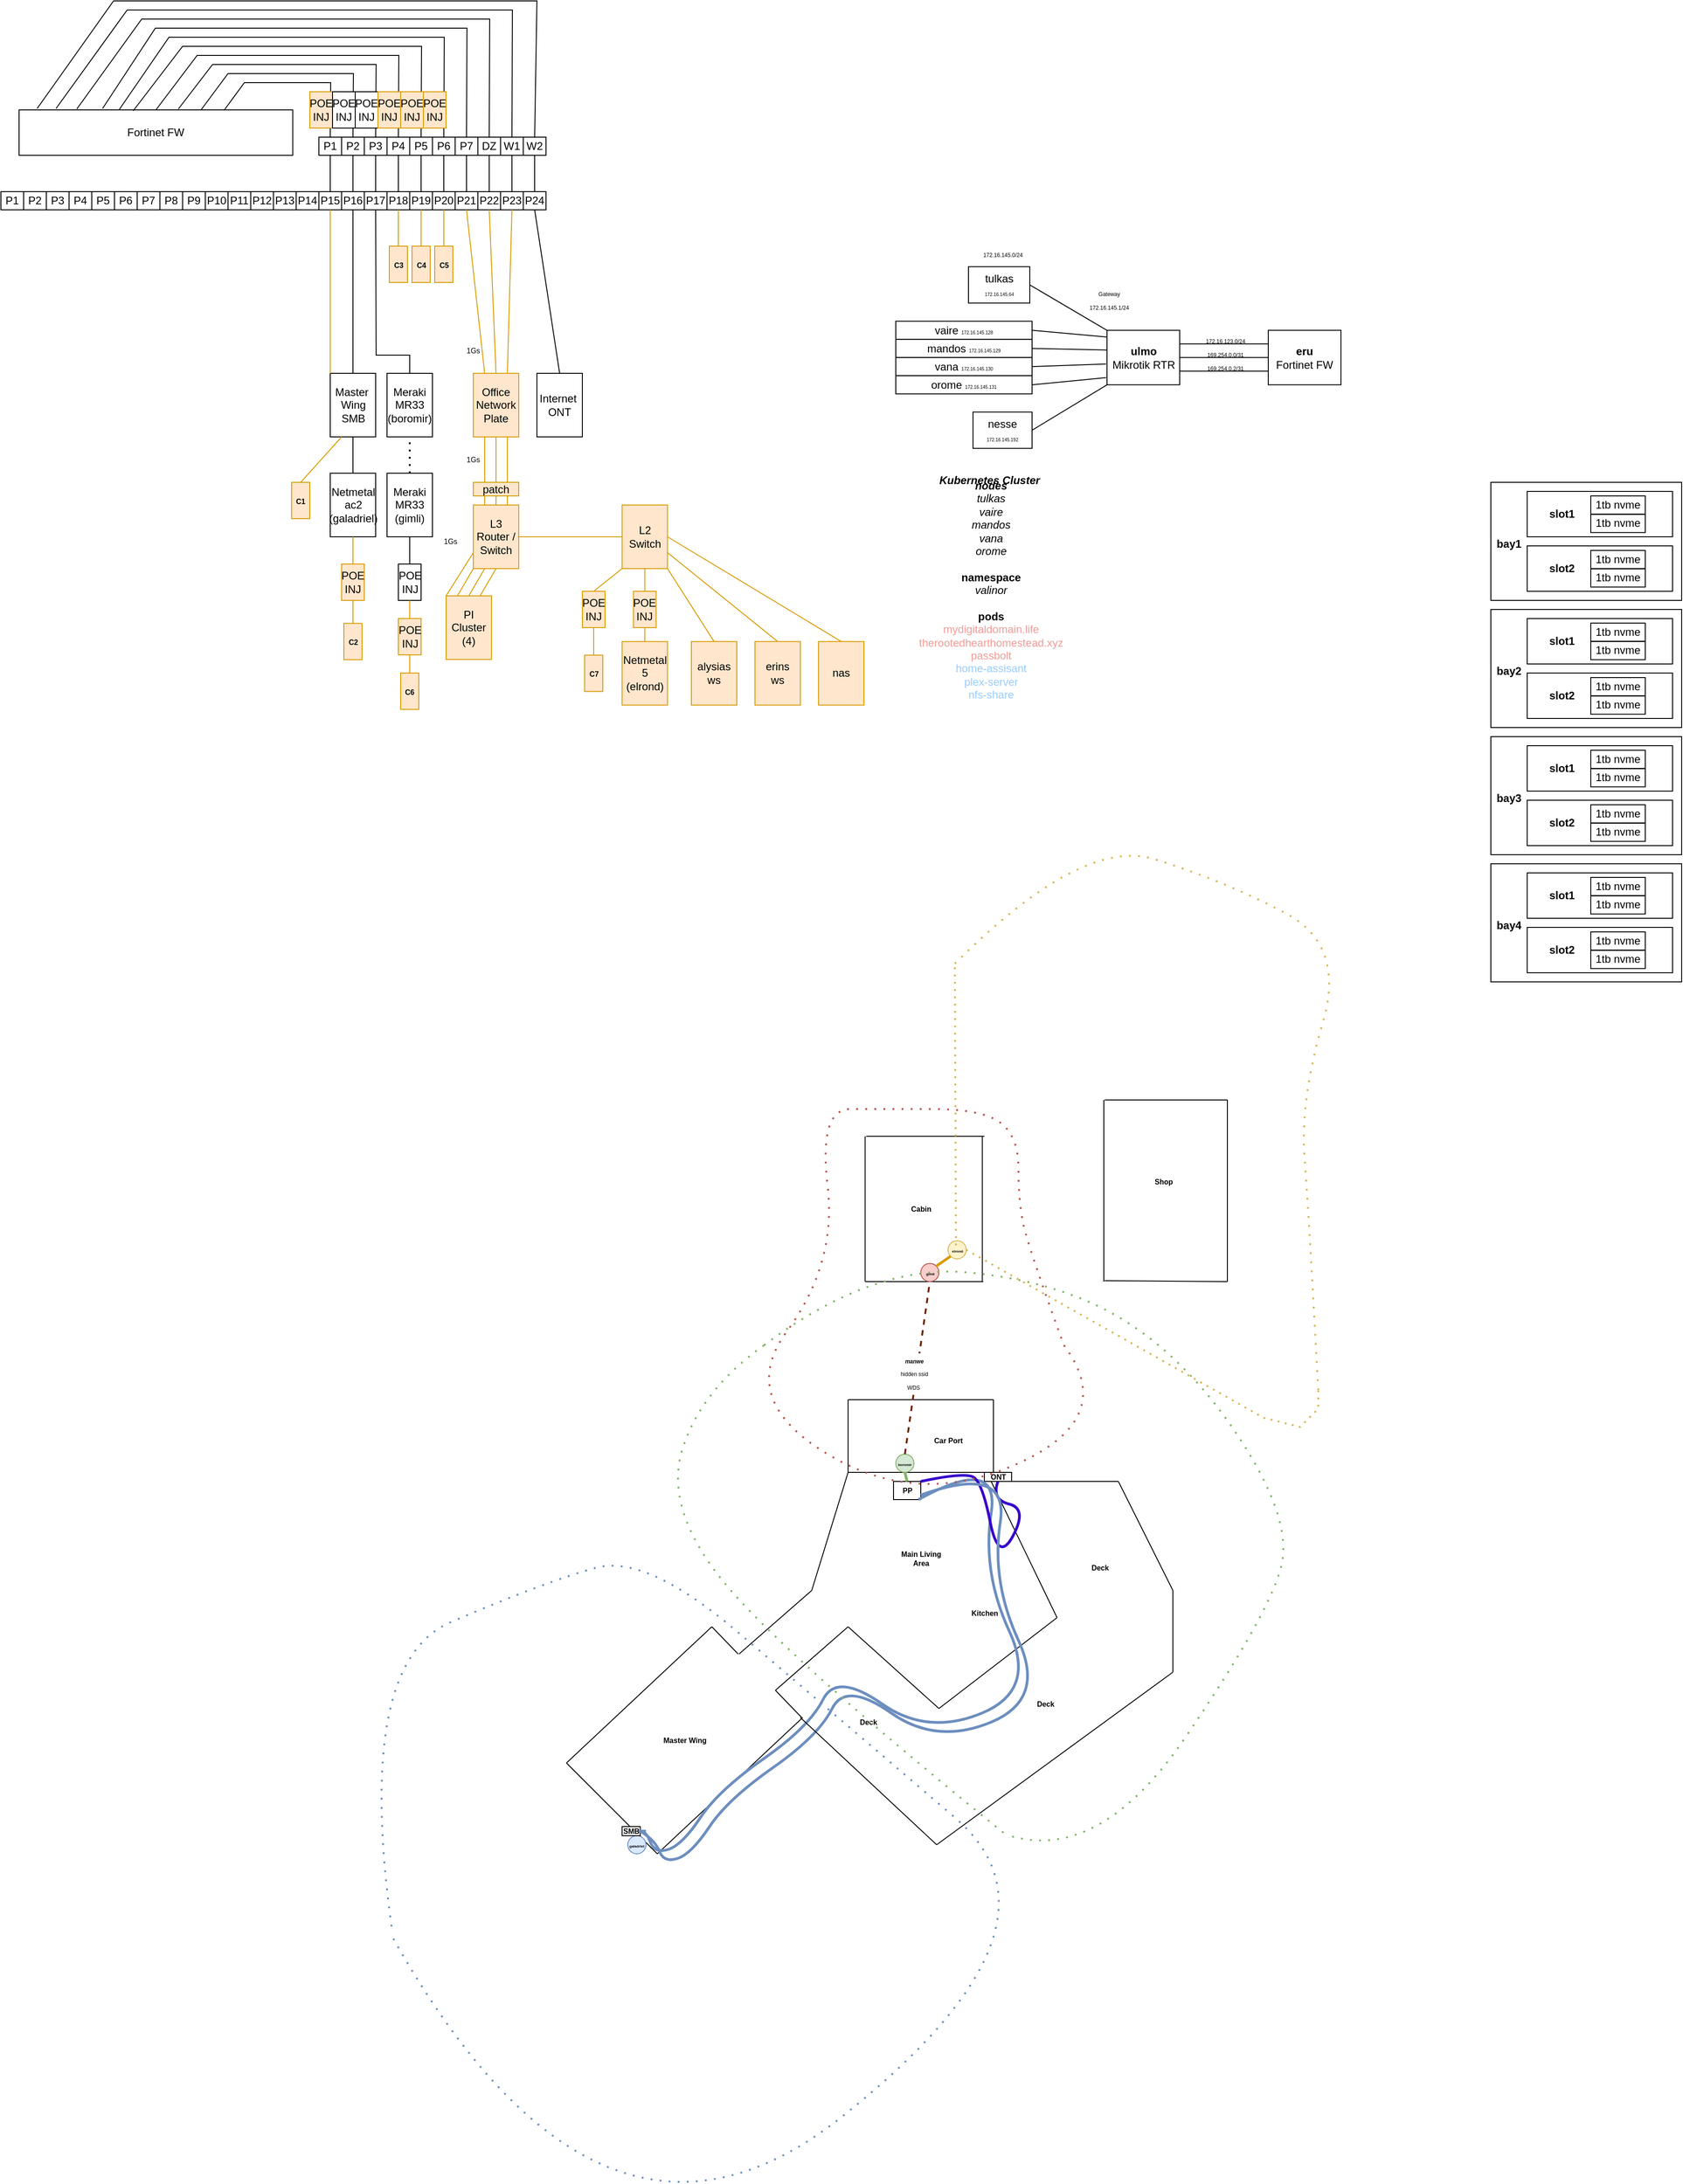 <mxfile version="20.7.4" type="device"><diagram id="F05_-xKDw82n6OsN-ALM" name="Page-1"><mxGraphModel dx="605" dy="1611" grid="1" gridSize="10" guides="1" tooltips="1" connect="1" arrows="1" fold="1" page="1" pageScale="1" pageWidth="850" pageHeight="1100" math="0" shadow="0"><root><mxCell id="0"/><mxCell id="1" parent="0"/><mxCell id="lfsvhGDkNIXF6Alzw00X-9" value="" style="rounded=0;whiteSpace=wrap;html=1;" vertex="1" parent="1"><mxGeometry x="1700" y="-340" width="210" height="130" as="geometry"/></mxCell><mxCell id="lfsvhGDkNIXF6Alzw00X-3" value="" style="rounded=0;whiteSpace=wrap;html=1;" vertex="1" parent="1"><mxGeometry x="1740" y="-330" width="160" height="50" as="geometry"/></mxCell><mxCell id="DqdVuOxcJ5dkChLoCssk-1" value="" style="endArrow=none;html=1;rounded=0;" parent="1" edge="1"><mxGeometry width="50" height="50" relative="1" as="geometry"><mxPoint x="992.5" y="670" as="sourcePoint"/><mxPoint x="1152.5" y="670" as="targetPoint"/></mxGeometry></mxCell><mxCell id="DqdVuOxcJ5dkChLoCssk-2" value="" style="endArrow=none;html=1;rounded=0;" parent="1" edge="1"><mxGeometry width="50" height="50" relative="1" as="geometry"><mxPoint x="992.5" y="670" as="sourcePoint"/><mxPoint x="992.5" y="750" as="targetPoint"/></mxGeometry></mxCell><mxCell id="DqdVuOxcJ5dkChLoCssk-3" value="" style="endArrow=none;html=1;rounded=0;" parent="1" edge="1"><mxGeometry x="-0.25" y="-70" width="50" height="50" relative="1" as="geometry"><mxPoint x="992.5" y="750" as="sourcePoint"/><mxPoint x="952.5" y="880" as="targetPoint"/><mxPoint as="offset"/></mxGeometry></mxCell><mxCell id="DqdVuOxcJ5dkChLoCssk-4" value="" style="endArrow=none;html=1;rounded=0;" parent="1" edge="1"><mxGeometry x="-0.25" y="-70" width="50" height="50" relative="1" as="geometry"><mxPoint x="952.5" y="880" as="sourcePoint"/><mxPoint x="872.5" y="950" as="targetPoint"/><mxPoint as="offset"/></mxGeometry></mxCell><mxCell id="DqdVuOxcJ5dkChLoCssk-5" value="" style="endArrow=none;html=1;rounded=0;" parent="1" edge="1"><mxGeometry x="-0.25" y="-70" width="50" height="50" relative="1" as="geometry"><mxPoint x="842.5" y="920" as="sourcePoint"/><mxPoint x="871.5" y="950" as="targetPoint"/><mxPoint as="offset"/></mxGeometry></mxCell><mxCell id="DqdVuOxcJ5dkChLoCssk-6" value="" style="endArrow=none;html=1;rounded=0;" parent="1" edge="1"><mxGeometry x="-0.25" y="-70" width="50" height="50" relative="1" as="geometry"><mxPoint x="682.5" y="1070" as="sourcePoint"/><mxPoint x="842.5" y="920" as="targetPoint"/><mxPoint as="offset"/></mxGeometry></mxCell><mxCell id="DqdVuOxcJ5dkChLoCssk-7" value="" style="endArrow=none;html=1;rounded=0;" parent="1" edge="1"><mxGeometry x="-0.25" y="-70" width="50" height="50" relative="1" as="geometry"><mxPoint x="682.5" y="1070" as="sourcePoint"/><mxPoint x="782.5" y="1170" as="targetPoint"/><mxPoint as="offset"/></mxGeometry></mxCell><mxCell id="DqdVuOxcJ5dkChLoCssk-8" value="" style="endArrow=none;html=1;rounded=0;" parent="1" edge="1"><mxGeometry x="-0.25" y="-70" width="50" height="50" relative="1" as="geometry"><mxPoint x="782.5" y="1170" as="sourcePoint"/><mxPoint x="942.5" y="1020" as="targetPoint"/><mxPoint as="offset"/></mxGeometry></mxCell><mxCell id="DqdVuOxcJ5dkChLoCssk-9" value="" style="endArrow=none;html=1;rounded=0;" parent="1" edge="1"><mxGeometry x="-0.25" y="-70" width="50" height="50" relative="1" as="geometry"><mxPoint x="992.5" y="920" as="sourcePoint"/><mxPoint x="912.5" y="990" as="targetPoint"/><mxPoint as="offset"/></mxGeometry></mxCell><mxCell id="DqdVuOxcJ5dkChLoCssk-10" value="" style="endArrow=none;html=1;rounded=0;" parent="1" edge="1"><mxGeometry x="-0.25" y="-70" width="50" height="50" relative="1" as="geometry"><mxPoint x="912.5" y="990" as="sourcePoint"/><mxPoint x="941.5" y="1020" as="targetPoint"/><mxPoint as="offset"/></mxGeometry></mxCell><mxCell id="DqdVuOxcJ5dkChLoCssk-11" value="" style="endArrow=none;html=1;rounded=0;" parent="1" edge="1"><mxGeometry x="-0.25" y="100" width="50" height="50" relative="1" as="geometry"><mxPoint x="1152.5" y="670" as="sourcePoint"/><mxPoint x="1152.5" y="750" as="targetPoint"/><mxPoint as="offset"/></mxGeometry></mxCell><mxCell id="DqdVuOxcJ5dkChLoCssk-12" value="Fortinet FW" style="rounded=0;whiteSpace=wrap;html=1;" parent="1" vertex="1"><mxGeometry x="80" y="-750" width="301.25" height="50" as="geometry"/></mxCell><mxCell id="DqdVuOxcJ5dkChLoCssk-13" value="P1" style="rounded=0;whiteSpace=wrap;html=1;" parent="1" vertex="1"><mxGeometry x="410" y="-720" width="25" height="20" as="geometry"/></mxCell><mxCell id="DqdVuOxcJ5dkChLoCssk-14" value="P2" style="rounded=0;whiteSpace=wrap;html=1;" parent="1" vertex="1"><mxGeometry x="435" y="-720" width="25" height="20" as="geometry"/></mxCell><mxCell id="DqdVuOxcJ5dkChLoCssk-15" value="P3" style="rounded=0;whiteSpace=wrap;html=1;" parent="1" vertex="1"><mxGeometry x="460" y="-720" width="25" height="20" as="geometry"/></mxCell><mxCell id="DqdVuOxcJ5dkChLoCssk-16" value="P4" style="rounded=0;whiteSpace=wrap;html=1;" parent="1" vertex="1"><mxGeometry x="485" y="-720" width="25" height="20" as="geometry"/></mxCell><mxCell id="DqdVuOxcJ5dkChLoCssk-17" value="P5" style="rounded=0;whiteSpace=wrap;html=1;" parent="1" vertex="1"><mxGeometry x="510" y="-720" width="25" height="20" as="geometry"/></mxCell><mxCell id="DqdVuOxcJ5dkChLoCssk-18" value="P6" style="rounded=0;whiteSpace=wrap;html=1;" parent="1" vertex="1"><mxGeometry x="535" y="-720" width="25" height="20" as="geometry"/></mxCell><mxCell id="DqdVuOxcJ5dkChLoCssk-19" value="P7" style="rounded=0;whiteSpace=wrap;html=1;" parent="1" vertex="1"><mxGeometry x="560" y="-720" width="25" height="20" as="geometry"/></mxCell><mxCell id="DqdVuOxcJ5dkChLoCssk-20" value="DZ" style="rounded=0;whiteSpace=wrap;html=1;" parent="1" vertex="1"><mxGeometry x="585" y="-720" width="25" height="20" as="geometry"/></mxCell><mxCell id="DqdVuOxcJ5dkChLoCssk-21" value="W1" style="rounded=0;whiteSpace=wrap;html=1;" parent="1" vertex="1"><mxGeometry x="610" y="-720" width="25" height="20" as="geometry"/></mxCell><mxCell id="DqdVuOxcJ5dkChLoCssk-22" value="W2" style="rounded=0;whiteSpace=wrap;html=1;" parent="1" vertex="1"><mxGeometry x="635" y="-720" width="25" height="20" as="geometry"/></mxCell><mxCell id="DqdVuOxcJ5dkChLoCssk-49" value="P15" style="rounded=0;whiteSpace=wrap;html=1;" parent="1" vertex="1"><mxGeometry x="410" y="-660" width="25" height="20" as="geometry"/></mxCell><mxCell id="DqdVuOxcJ5dkChLoCssk-50" value="P16" style="rounded=0;whiteSpace=wrap;html=1;" parent="1" vertex="1"><mxGeometry x="435" y="-660" width="25" height="20" as="geometry"/></mxCell><mxCell id="DqdVuOxcJ5dkChLoCssk-51" value="P17" style="rounded=0;whiteSpace=wrap;html=1;" parent="1" vertex="1"><mxGeometry x="460" y="-660" width="25" height="20" as="geometry"/></mxCell><mxCell id="DqdVuOxcJ5dkChLoCssk-52" value="P18" style="rounded=0;whiteSpace=wrap;html=1;" parent="1" vertex="1"><mxGeometry x="485" y="-660" width="25" height="20" as="geometry"/></mxCell><mxCell id="DqdVuOxcJ5dkChLoCssk-53" value="P19" style="rounded=0;whiteSpace=wrap;html=1;" parent="1" vertex="1"><mxGeometry x="510" y="-660" width="25" height="20" as="geometry"/></mxCell><mxCell id="DqdVuOxcJ5dkChLoCssk-54" value="P20" style="rounded=0;whiteSpace=wrap;html=1;" parent="1" vertex="1"><mxGeometry x="535" y="-660" width="25" height="20" as="geometry"/></mxCell><mxCell id="DqdVuOxcJ5dkChLoCssk-55" value="P21" style="rounded=0;whiteSpace=wrap;html=1;" parent="1" vertex="1"><mxGeometry x="560" y="-660" width="25" height="20" as="geometry"/></mxCell><mxCell id="DqdVuOxcJ5dkChLoCssk-56" value="P22" style="rounded=0;whiteSpace=wrap;html=1;" parent="1" vertex="1"><mxGeometry x="585" y="-660" width="25" height="20" as="geometry"/></mxCell><mxCell id="DqdVuOxcJ5dkChLoCssk-57" value="P23" style="rounded=0;whiteSpace=wrap;html=1;" parent="1" vertex="1"><mxGeometry x="610" y="-660" width="25" height="20" as="geometry"/></mxCell><mxCell id="DqdVuOxcJ5dkChLoCssk-58" value="P24" style="rounded=0;whiteSpace=wrap;html=1;" parent="1" vertex="1"><mxGeometry x="635" y="-660" width="25" height="20" as="geometry"/></mxCell><mxCell id="cb9Dy1YYdu8zUzEH7xXa-16" value="" style="endArrow=none;html=1;rounded=0;" parent="1" edge="1"><mxGeometry width="50" height="50" relative="1" as="geometry"><mxPoint x="992.5" y="750" as="sourcePoint"/><mxPoint x="1152.5" y="750" as="targetPoint"/></mxGeometry></mxCell><mxCell id="cb9Dy1YYdu8zUzEH7xXa-17" value="&lt;b&gt;Master Wing&lt;/b&gt;" style="text;html=1;strokeColor=none;fillColor=none;align=center;verticalAlign=middle;whiteSpace=wrap;rounded=0;fontSize=8;" parent="1" vertex="1"><mxGeometry x="782.5" y="1030" width="60" height="30" as="geometry"/></mxCell><mxCell id="cb9Dy1YYdu8zUzEH7xXa-18" value="&lt;b&gt;Main Living Area&lt;/b&gt;" style="text;html=1;strokeColor=none;fillColor=none;align=center;verticalAlign=middle;whiteSpace=wrap;rounded=0;fontSize=8;" parent="1" vertex="1"><mxGeometry x="1042.5" y="830" width="60" height="30" as="geometry"/></mxCell><mxCell id="cb9Dy1YYdu8zUzEH7xXa-19" value="&lt;b&gt;Car Port&lt;/b&gt;" style="text;html=1;strokeColor=none;fillColor=none;align=center;verticalAlign=middle;whiteSpace=wrap;rounded=0;fontSize=8;" parent="1" vertex="1"><mxGeometry x="1072.5" y="700" width="60" height="30" as="geometry"/></mxCell><mxCell id="cb9Dy1YYdu8zUzEH7xXa-22" value="&lt;b&gt;ONT&lt;/b&gt;" style="rounded=0;whiteSpace=wrap;html=1;fontSize=8;" parent="1" vertex="1"><mxGeometry x="1142.5" y="750" width="30" height="10" as="geometry"/></mxCell><mxCell id="cb9Dy1YYdu8zUzEH7xXa-25" value="" style="endArrow=none;html=1;rounded=0;" parent="1" target="cb9Dy1YYdu8zUzEH7xXa-22" edge="1"><mxGeometry x="-0.25" y="-70" width="50" height="50" relative="1" as="geometry"><mxPoint x="1152.5" y="750" as="sourcePoint"/><mxPoint x="1172.5" y="840" as="targetPoint"/><mxPoint as="offset"/></mxGeometry></mxCell><mxCell id="cb9Dy1YYdu8zUzEH7xXa-26" value="&lt;b&gt;PP&lt;/b&gt;" style="rounded=0;whiteSpace=wrap;html=1;fontSize=8;" parent="1" vertex="1"><mxGeometry x="1042.5" y="760" width="30" height="20" as="geometry"/></mxCell><mxCell id="cb9Dy1YYdu8zUzEH7xXa-38" value="&lt;b&gt;&lt;font style=&quot;font-size: 4px;&quot;&gt;galadriel&lt;/font&gt;&lt;/b&gt;" style="ellipse;whiteSpace=wrap;html=1;aspect=fixed;fontSize=8;fillColor=#dae8fc;strokeColor=#6c8ebf;" parent="1" vertex="1"><mxGeometry x="750" y="1150" width="20" height="20" as="geometry"/></mxCell><mxCell id="cb9Dy1YYdu8zUzEH7xXa-39" value="&lt;b&gt;&lt;font style=&quot;font-size: 4px;&quot;&gt;boromir&lt;/font&gt;&lt;/b&gt;" style="ellipse;whiteSpace=wrap;html=1;aspect=fixed;fontSize=8;fillColor=#d5e8d4;strokeColor=#82b366;" parent="1" vertex="1"><mxGeometry x="1045" y="730" width="20" height="20" as="geometry"/></mxCell><mxCell id="cb9Dy1YYdu8zUzEH7xXa-40" value="" style="endArrow=none;html=1;rounded=0;" parent="1" edge="1"><mxGeometry x="1" width="50" height="50" relative="1" as="geometry"><mxPoint x="1011.25" y="540" as="sourcePoint"/><mxPoint x="1011.25" y="380" as="targetPoint"/><mxPoint as="offset"/></mxGeometry></mxCell><mxCell id="cb9Dy1YYdu8zUzEH7xXa-41" value="" style="endArrow=none;html=1;rounded=0;" parent="1" edge="1"><mxGeometry x="1" width="50" height="50" relative="1" as="geometry"><mxPoint x="1140.25" y="540" as="sourcePoint"/><mxPoint x="1140.25" y="380" as="targetPoint"/><mxPoint as="offset"/></mxGeometry></mxCell><mxCell id="cb9Dy1YYdu8zUzEH7xXa-42" value="" style="endArrow=none;html=1;rounded=0;" parent="1" edge="1"><mxGeometry x="1" width="50" height="50" relative="1" as="geometry"><mxPoint x="1011.25" y="540" as="sourcePoint"/><mxPoint x="1141.25" y="540" as="targetPoint"/><mxPoint as="offset"/></mxGeometry></mxCell><mxCell id="cb9Dy1YYdu8zUzEH7xXa-43" value="" style="endArrow=none;html=1;rounded=0;" parent="1" edge="1"><mxGeometry x="1" width="50" height="50" relative="1" as="geometry"><mxPoint x="1012.5" y="380" as="sourcePoint"/><mxPoint x="1142.5" y="380" as="targetPoint"/><mxPoint as="offset"/></mxGeometry></mxCell><mxCell id="cb9Dy1YYdu8zUzEH7xXa-44" value="&lt;b&gt;&lt;font style=&quot;font-size: 4px;&quot;&gt;gimli&lt;/font&gt;&lt;/b&gt;" style="ellipse;whiteSpace=wrap;html=1;aspect=fixed;fontSize=8;fillColor=#f8cecc;strokeColor=#b85450;" parent="1" vertex="1"><mxGeometry x="1072.5" y="520" width="20" height="20" as="geometry"/></mxCell><mxCell id="cb9Dy1YYdu8zUzEH7xXa-45" value="" style="endArrow=none;dashed=1;html=1;strokeWidth=2;rounded=0;fontSize=8;exitX=0.5;exitY=0;exitDx=0;exitDy=0;entryX=0.5;entryY=1;entryDx=0;entryDy=0;fillColor=#a0522d;strokeColor=#6D1F00;" parent="1" source="cb9Dy1YYdu8zUzEH7xXa-39" target="cb9Dy1YYdu8zUzEH7xXa-44" edge="1"><mxGeometry width="50" height="50" relative="1" as="geometry"><mxPoint x="1007.5" y="660" as="sourcePoint"/><mxPoint x="1022.5" y="630" as="targetPoint"/><Array as="points"/></mxGeometry></mxCell><mxCell id="f5x96f8JoCqFBYoUcXi1-46" value="&lt;font style=&quot;font-size: 6px;&quot;&gt;&lt;font style=&quot;font-size: 6px;&quot;&gt;&lt;b style=&quot;&quot;&gt;&lt;i style=&quot;&quot;&gt;manwe&lt;br&gt;&lt;/i&gt;&lt;/b&gt;&lt;/font&gt;hidden ssid&lt;br&gt;WDS&amp;nbsp;&lt;/font&gt;" style="edgeLabel;html=1;align=center;verticalAlign=middle;resizable=0;points=[];fontSize=12;" parent="cb9Dy1YYdu8zUzEH7xXa-45" vertex="1" connectable="0"><mxGeometry x="0.146" y="1" relative="1" as="geometry"><mxPoint x="-5" y="19" as="offset"/></mxGeometry></mxCell><mxCell id="cb9Dy1YYdu8zUzEH7xXa-54" value="&lt;b&gt;SMB&lt;/b&gt;" style="rounded=0;whiteSpace=wrap;html=1;fontSize=8;" parent="1" vertex="1"><mxGeometry x="743.75" y="1140" width="20" height="10" as="geometry"/></mxCell><mxCell id="cb9Dy1YYdu8zUzEH7xXa-59" value="&lt;b&gt;Cabin&lt;/b&gt;" style="text;html=1;strokeColor=none;fillColor=none;align=center;verticalAlign=middle;whiteSpace=wrap;rounded=0;fontSize=8;" parent="1" vertex="1"><mxGeometry x="1042.5" y="440" width="60" height="40" as="geometry"/></mxCell><mxCell id="5l8kYdZqOJq_gSvF1VYA-1" value="" style="endArrow=none;html=1;rounded=0;" parent="1" edge="1"><mxGeometry x="-0.25" y="-70" width="50" height="50" relative="1" as="geometry"><mxPoint x="1092.5" y="1010" as="sourcePoint"/><mxPoint x="992.5" y="920" as="targetPoint"/><mxPoint as="offset"/></mxGeometry></mxCell><mxCell id="5l8kYdZqOJq_gSvF1VYA-2" value="" style="endArrow=none;html=1;rounded=0;" parent="1" edge="1"><mxGeometry x="-0.25" y="-70" width="50" height="50" relative="1" as="geometry"><mxPoint x="1222.5" y="910" as="sourcePoint"/><mxPoint x="1092.5" y="1010" as="targetPoint"/><mxPoint as="offset"/></mxGeometry></mxCell><mxCell id="5l8kYdZqOJq_gSvF1VYA-3" value="" style="endArrow=none;html=1;rounded=0;exitX=0.25;exitY=1;exitDx=0;exitDy=0;" parent="1" source="cb9Dy1YYdu8zUzEH7xXa-22" edge="1"><mxGeometry x="-0.25" y="-70" width="50" height="50" relative="1" as="geometry"><mxPoint x="1352.5" y="840" as="sourcePoint"/><mxPoint x="1222.5" y="910" as="targetPoint"/><mxPoint as="offset"/></mxGeometry></mxCell><mxCell id="VTkAYa_rbFWhmj9e_khP-18" value="" style="endArrow=none;html=1;rounded=0;strokeWidth=1;entryX=0.5;entryY=1;entryDx=0;entryDy=0;exitX=0.5;exitY=0;exitDx=0;exitDy=0;" parent="1" source="DqdVuOxcJ5dkChLoCssk-49" target="DqdVuOxcJ5dkChLoCssk-13" edge="1"><mxGeometry width="50" height="50" relative="1" as="geometry"><mxPoint x="610" y="-510" as="sourcePoint"/><mxPoint x="660" y="-560" as="targetPoint"/></mxGeometry></mxCell><mxCell id="VTkAYa_rbFWhmj9e_khP-19" value="" style="endArrow=none;html=1;rounded=0;strokeWidth=1;exitX=0.5;exitY=0;exitDx=0;exitDy=0;entryX=0.5;entryY=1;entryDx=0;entryDy=0;" parent="1" source="DqdVuOxcJ5dkChLoCssk-50" target="DqdVuOxcJ5dkChLoCssk-14" edge="1"><mxGeometry width="50" height="50" relative="1" as="geometry"><mxPoint x="350" y="-640" as="sourcePoint"/><mxPoint x="400" y="-690" as="targetPoint"/></mxGeometry></mxCell><mxCell id="VTkAYa_rbFWhmj9e_khP-20" value="" style="endArrow=none;html=1;rounded=0;strokeWidth=1;exitX=0.5;exitY=0;exitDx=0;exitDy=0;entryX=0.5;entryY=1;entryDx=0;entryDy=0;" parent="1" source="DqdVuOxcJ5dkChLoCssk-51" target="DqdVuOxcJ5dkChLoCssk-15" edge="1"><mxGeometry width="50" height="50" relative="1" as="geometry"><mxPoint x="350" y="-640" as="sourcePoint"/><mxPoint x="400" y="-690" as="targetPoint"/></mxGeometry></mxCell><mxCell id="VTkAYa_rbFWhmj9e_khP-21" value="" style="endArrow=none;html=1;rounded=0;strokeWidth=1;exitX=0.5;exitY=0;exitDx=0;exitDy=0;entryX=0.5;entryY=1;entryDx=0;entryDy=0;" parent="1" source="DqdVuOxcJ5dkChLoCssk-52" target="DqdVuOxcJ5dkChLoCssk-16" edge="1"><mxGeometry width="50" height="50" relative="1" as="geometry"><mxPoint x="350" y="-640" as="sourcePoint"/><mxPoint x="400" y="-690" as="targetPoint"/></mxGeometry></mxCell><mxCell id="VTkAYa_rbFWhmj9e_khP-22" value="" style="endArrow=none;html=1;rounded=0;strokeWidth=1;exitX=0.5;exitY=0;exitDx=0;exitDy=0;entryX=0.5;entryY=1;entryDx=0;entryDy=0;" parent="1" source="DqdVuOxcJ5dkChLoCssk-53" target="DqdVuOxcJ5dkChLoCssk-17" edge="1"><mxGeometry width="50" height="50" relative="1" as="geometry"><mxPoint x="350" y="-640" as="sourcePoint"/><mxPoint x="400" y="-690" as="targetPoint"/></mxGeometry></mxCell><mxCell id="VTkAYa_rbFWhmj9e_khP-23" value="" style="endArrow=none;html=1;rounded=0;strokeWidth=1;exitX=0.5;exitY=0;exitDx=0;exitDy=0;entryX=0.5;entryY=1;entryDx=0;entryDy=0;" parent="1" source="DqdVuOxcJ5dkChLoCssk-54" target="DqdVuOxcJ5dkChLoCssk-18" edge="1"><mxGeometry width="50" height="50" relative="1" as="geometry"><mxPoint x="350" y="-640" as="sourcePoint"/><mxPoint x="400" y="-690" as="targetPoint"/></mxGeometry></mxCell><mxCell id="VTkAYa_rbFWhmj9e_khP-24" value="" style="endArrow=none;html=1;rounded=0;strokeWidth=1;exitX=0.5;exitY=0;exitDx=0;exitDy=0;entryX=0.5;entryY=1;entryDx=0;entryDy=0;" parent="1" source="DqdVuOxcJ5dkChLoCssk-55" target="DqdVuOxcJ5dkChLoCssk-19" edge="1"><mxGeometry width="50" height="50" relative="1" as="geometry"><mxPoint x="350" y="-640" as="sourcePoint"/><mxPoint x="400" y="-690" as="targetPoint"/></mxGeometry></mxCell><mxCell id="VTkAYa_rbFWhmj9e_khP-25" value="" style="endArrow=none;html=1;rounded=0;strokeWidth=1;exitX=0.5;exitY=0;exitDx=0;exitDy=0;entryX=0.5;entryY=1;entryDx=0;entryDy=0;" parent="1" source="DqdVuOxcJ5dkChLoCssk-56" target="DqdVuOxcJ5dkChLoCssk-20" edge="1"><mxGeometry width="50" height="50" relative="1" as="geometry"><mxPoint x="350" y="-640" as="sourcePoint"/><mxPoint x="400" y="-690" as="targetPoint"/></mxGeometry></mxCell><mxCell id="VTkAYa_rbFWhmj9e_khP-26" value="" style="endArrow=none;html=1;rounded=0;strokeWidth=1;exitX=0.5;exitY=0;exitDx=0;exitDy=0;entryX=0.5;entryY=1;entryDx=0;entryDy=0;" parent="1" source="DqdVuOxcJ5dkChLoCssk-57" target="DqdVuOxcJ5dkChLoCssk-21" edge="1"><mxGeometry width="50" height="50" relative="1" as="geometry"><mxPoint x="350" y="-640" as="sourcePoint"/><mxPoint x="400" y="-690" as="targetPoint"/></mxGeometry></mxCell><mxCell id="VTkAYa_rbFWhmj9e_khP-27" value="" style="endArrow=none;html=1;rounded=0;strokeWidth=1;exitX=0.5;exitY=0;exitDx=0;exitDy=0;entryX=0.5;entryY=1;entryDx=0;entryDy=0;" parent="1" source="DqdVuOxcJ5dkChLoCssk-58" target="DqdVuOxcJ5dkChLoCssk-22" edge="1"><mxGeometry width="50" height="50" relative="1" as="geometry"><mxPoint x="350" y="-640" as="sourcePoint"/><mxPoint x="400" y="-690" as="targetPoint"/></mxGeometry></mxCell><mxCell id="VTkAYa_rbFWhmj9e_khP-30" value="" style="endArrow=none;html=1;rounded=0;strokeWidth=1;entryX=0.5;entryY=0;entryDx=0;entryDy=0;exitX=0.066;exitY=-0.03;exitDx=0;exitDy=0;exitPerimeter=0;" parent="1" source="DqdVuOxcJ5dkChLoCssk-12" target="DqdVuOxcJ5dkChLoCssk-22" edge="1"><mxGeometry width="50" height="50" relative="1" as="geometry"><mxPoint x="190" y="-840" as="sourcePoint"/><mxPoint x="450" y="-740" as="targetPoint"/><Array as="points"><mxPoint x="184" y="-870"/><mxPoint x="410" y="-870"/><mxPoint x="650" y="-870"/></Array></mxGeometry></mxCell><mxCell id="VTkAYa_rbFWhmj9e_khP-31" value="" style="endArrow=none;html=1;rounded=0;strokeWidth=1;exitX=0.5;exitY=0;exitDx=0;exitDy=0;entryX=0.135;entryY=-0.03;entryDx=0;entryDy=0;entryPerimeter=0;" parent="1" source="DqdVuOxcJ5dkChLoCssk-21" target="DqdVuOxcJ5dkChLoCssk-12" edge="1"><mxGeometry width="50" height="50" relative="1" as="geometry"><mxPoint x="400" y="-690" as="sourcePoint"/><mxPoint x="450" y="-740" as="targetPoint"/><Array as="points"><mxPoint x="623" y="-860"/><mxPoint x="410" y="-860"/><mxPoint x="199" y="-860"/></Array></mxGeometry></mxCell><mxCell id="VTkAYa_rbFWhmj9e_khP-32" value="" style="endArrow=none;html=1;rounded=0;strokeWidth=1;entryX=0.5;entryY=0;entryDx=0;entryDy=0;exitX=0.211;exitY=-0.02;exitDx=0;exitDy=0;exitPerimeter=0;" parent="1" source="DqdVuOxcJ5dkChLoCssk-12" target="DqdVuOxcJ5dkChLoCssk-20" edge="1"><mxGeometry width="50" height="50" relative="1" as="geometry"><mxPoint x="598" y="-820" as="sourcePoint"/><mxPoint x="450" y="-740" as="targetPoint"/><Array as="points"><mxPoint x="215" y="-850"/><mxPoint x="410" y="-850"/><mxPoint x="598" y="-850"/></Array></mxGeometry></mxCell><mxCell id="VTkAYa_rbFWhmj9e_khP-33" value="" style="endArrow=none;html=1;rounded=0;strokeWidth=1;entryX=0.5;entryY=0;entryDx=0;entryDy=0;exitX=0.305;exitY=-0.03;exitDx=0;exitDy=0;exitPerimeter=0;" parent="1" source="DqdVuOxcJ5dkChLoCssk-12" target="DqdVuOxcJ5dkChLoCssk-19" edge="1"><mxGeometry width="50" height="50" relative="1" as="geometry"><mxPoint x="230" y="-750" as="sourcePoint"/><mxPoint x="450" y="-740" as="targetPoint"/><Array as="points"><mxPoint x="230" y="-840"/><mxPoint x="400" y="-840"/><mxPoint x="573" y="-840"/></Array></mxGeometry></mxCell><mxCell id="VTkAYa_rbFWhmj9e_khP-34" value="" style="endArrow=none;html=1;rounded=0;strokeWidth=1;entryX=0.5;entryY=0;entryDx=0;entryDy=0;" parent="1" target="DqdVuOxcJ5dkChLoCssk-18" edge="1"><mxGeometry width="50" height="50" relative="1" as="geometry"><mxPoint x="190" y="-750" as="sourcePoint"/><mxPoint x="450" y="-740" as="targetPoint"/><Array as="points"><mxPoint x="245" y="-830"/><mxPoint x="400" y="-830"/><mxPoint x="548" y="-830"/></Array></mxGeometry></mxCell><mxCell id="VTkAYa_rbFWhmj9e_khP-35" value="" style="endArrow=none;html=1;rounded=0;strokeWidth=1;exitX=0.5;exitY=0;exitDx=0;exitDy=0;entryX=0.417;entryY=0.02;entryDx=0;entryDy=0;entryPerimeter=0;" parent="1" source="DqdVuOxcJ5dkChLoCssk-17" target="DqdVuOxcJ5dkChLoCssk-12" edge="1"><mxGeometry width="50" height="50" relative="1" as="geometry"><mxPoint x="510" y="-780" as="sourcePoint"/><mxPoint x="260" y="-750" as="targetPoint"/><Array as="points"><mxPoint x="523" y="-820"/><mxPoint x="390" y="-820"/><mxPoint x="260" y="-820"/></Array></mxGeometry></mxCell><mxCell id="VTkAYa_rbFWhmj9e_khP-36" value="" style="endArrow=none;html=1;rounded=0;strokeWidth=1;exitX=0.5;exitY=0;exitDx=0;exitDy=0;entryX=0.5;entryY=0;entryDx=0;entryDy=0;" parent="1" source="DqdVuOxcJ5dkChLoCssk-16" target="DqdVuOxcJ5dkChLoCssk-12" edge="1"><mxGeometry width="50" height="50" relative="1" as="geometry"><mxPoint x="510" y="-780" as="sourcePoint"/><mxPoint x="560" y="-830" as="targetPoint"/><Array as="points"><mxPoint x="498" y="-810"/><mxPoint x="390" y="-810"/><mxPoint x="276" y="-810"/></Array></mxGeometry></mxCell><mxCell id="VTkAYa_rbFWhmj9e_khP-37" value="" style="endArrow=none;html=1;rounded=0;strokeWidth=1;exitX=0.5;exitY=0;exitDx=0;exitDy=0;entryX=0.582;entryY=-0.02;entryDx=0;entryDy=0;entryPerimeter=0;" parent="1" source="DqdVuOxcJ5dkChLoCssk-15" target="DqdVuOxcJ5dkChLoCssk-12" edge="1"><mxGeometry width="50" height="50" relative="1" as="geometry"><mxPoint x="370" y="-780" as="sourcePoint"/><mxPoint x="420" y="-830" as="targetPoint"/><Array as="points"><mxPoint x="473" y="-800"/><mxPoint x="380" y="-800"/><mxPoint x="293" y="-800"/></Array></mxGeometry></mxCell><mxCell id="VTkAYa_rbFWhmj9e_khP-38" value="" style="endArrow=none;html=1;rounded=0;strokeWidth=1;entryX=0.5;entryY=0;entryDx=0;entryDy=0;exitX=0.666;exitY=-0.01;exitDx=0;exitDy=0;exitPerimeter=0;" parent="1" source="DqdVuOxcJ5dkChLoCssk-12" target="DqdVuOxcJ5dkChLoCssk-14" edge="1"><mxGeometry width="50" height="50" relative="1" as="geometry"><mxPoint x="310" y="-750" as="sourcePoint"/><mxPoint x="420" y="-830" as="targetPoint"/><Array as="points"><mxPoint x="310" y="-790"/><mxPoint x="380" y="-790"/><mxPoint x="448" y="-790"/></Array></mxGeometry></mxCell><mxCell id="VTkAYa_rbFWhmj9e_khP-39" value="" style="endArrow=none;html=1;rounded=0;strokeWidth=1;entryX=0.5;entryY=0;entryDx=0;entryDy=0;exitX=0.75;exitY=0;exitDx=0;exitDy=0;" parent="1" source="DqdVuOxcJ5dkChLoCssk-12" target="DqdVuOxcJ5dkChLoCssk-13" edge="1"><mxGeometry width="50" height="50" relative="1" as="geometry"><mxPoint x="370" y="-780" as="sourcePoint"/><mxPoint x="420" y="-830" as="targetPoint"/><Array as="points"><mxPoint x="328" y="-780"/><mxPoint x="423" y="-780"/></Array></mxGeometry></mxCell><mxCell id="VTkAYa_rbFWhmj9e_khP-43" value="POE&lt;br&gt;INJ" style="rounded=0;whiteSpace=wrap;html=1;fillColor=#ffe6cc;strokeColor=#d79b00;" parent="1" vertex="1"><mxGeometry x="400" y="-770" width="25" height="40" as="geometry"/></mxCell><mxCell id="VTkAYa_rbFWhmj9e_khP-48" value="POE&lt;br&gt;INJ" style="rounded=0;whiteSpace=wrap;html=1;" parent="1" vertex="1"><mxGeometry x="425" y="-770" width="25" height="40" as="geometry"/></mxCell><mxCell id="VTkAYa_rbFWhmj9e_khP-50" value="POE&lt;br&gt;INJ" style="rounded=0;whiteSpace=wrap;html=1;" parent="1" vertex="1"><mxGeometry x="450" y="-770" width="25" height="40" as="geometry"/></mxCell><mxCell id="VTkAYa_rbFWhmj9e_khP-52" value="Master&amp;nbsp;&lt;br&gt;Wing SMB" style="rounded=0;whiteSpace=wrap;html=1;" parent="1" vertex="1"><mxGeometry x="422.5" y="-460" width="50" height="70" as="geometry"/></mxCell><mxCell id="VTkAYa_rbFWhmj9e_khP-53" value="Meraki MR33&lt;br&gt;(boromir)" style="rounded=0;whiteSpace=wrap;html=1;" parent="1" vertex="1"><mxGeometry x="485" y="-460" width="50" height="70" as="geometry"/></mxCell><mxCell id="VTkAYa_rbFWhmj9e_khP-54" value="Netmetal ac2&lt;br&gt;(galadriel)" style="rounded=0;whiteSpace=wrap;html=1;" parent="1" vertex="1"><mxGeometry x="422.5" y="-350" width="50" height="70" as="geometry"/></mxCell><mxCell id="VTkAYa_rbFWhmj9e_khP-55" value="Meraki MR33&lt;br&gt;(gimli)" style="rounded=0;whiteSpace=wrap;html=1;" parent="1" vertex="1"><mxGeometry x="485" y="-350" width="50" height="70" as="geometry"/></mxCell><mxCell id="VTkAYa_rbFWhmj9e_khP-56" value="" style="endArrow=none;html=1;rounded=0;strokeWidth=1;fontSize=5;exitX=0.5;exitY=0;exitDx=0;exitDy=0;entryX=0.5;entryY=1;entryDx=0;entryDy=0;" parent="1" source="VTkAYa_rbFWhmj9e_khP-54" target="VTkAYa_rbFWhmj9e_khP-52" edge="1"><mxGeometry width="50" height="50" relative="1" as="geometry"><mxPoint x="380" y="-450" as="sourcePoint"/><mxPoint x="430" y="-500" as="targetPoint"/></mxGeometry></mxCell><mxCell id="VTkAYa_rbFWhmj9e_khP-57" value="" style="endArrow=none;dashed=1;html=1;dashPattern=1 3;strokeWidth=2;rounded=0;fontSize=5;entryX=0.5;entryY=1;entryDx=0;entryDy=0;exitX=0.5;exitY=0;exitDx=0;exitDy=0;" parent="1" source="VTkAYa_rbFWhmj9e_khP-55" target="VTkAYa_rbFWhmj9e_khP-53" edge="1"><mxGeometry width="50" height="50" relative="1" as="geometry"><mxPoint x="380" y="-450" as="sourcePoint"/><mxPoint x="430" y="-500" as="targetPoint"/></mxGeometry></mxCell><mxCell id="VTkAYa_rbFWhmj9e_khP-58" value="" style="endArrow=none;html=1;rounded=0;strokeWidth=1;fontSize=5;entryX=0.5;entryY=1;entryDx=0;entryDy=0;exitX=0.5;exitY=0;exitDx=0;exitDy=0;" parent="1" source="VTkAYa_rbFWhmj9e_khP-52" target="DqdVuOxcJ5dkChLoCssk-50" edge="1"><mxGeometry width="50" height="50" relative="1" as="geometry"><mxPoint x="380" y="-450" as="sourcePoint"/><mxPoint x="430" y="-500" as="targetPoint"/></mxGeometry></mxCell><mxCell id="VTkAYa_rbFWhmj9e_khP-59" value="" style="endArrow=none;html=1;rounded=0;strokeWidth=1;fontSize=5;entryX=0.5;entryY=1;entryDx=0;entryDy=0;exitX=0.5;exitY=0;exitDx=0;exitDy=0;" parent="1" source="VTkAYa_rbFWhmj9e_khP-53" target="DqdVuOxcJ5dkChLoCssk-51" edge="1"><mxGeometry width="50" height="50" relative="1" as="geometry"><mxPoint x="380" y="-450" as="sourcePoint"/><mxPoint x="430" y="-500" as="targetPoint"/><Array as="points"><mxPoint x="510" y="-480"/><mxPoint x="473" y="-480"/></Array></mxGeometry></mxCell><mxCell id="VTkAYa_rbFWhmj9e_khP-60" value="Internet&amp;nbsp;&lt;br&gt;ONT" style="rounded=0;whiteSpace=wrap;html=1;" parent="1" vertex="1"><mxGeometry x="650" y="-460" width="50" height="70" as="geometry"/></mxCell><mxCell id="VTkAYa_rbFWhmj9e_khP-61" value="" style="endArrow=none;html=1;rounded=0;strokeWidth=1;fontSize=5;exitX=0.5;exitY=0;exitDx=0;exitDy=0;entryX=0.5;entryY=1;entryDx=0;entryDy=0;" parent="1" target="DqdVuOxcJ5dkChLoCssk-58" edge="1"><mxGeometry width="50" height="50" relative="1" as="geometry"><mxPoint x="675" y="-460" as="sourcePoint"/><mxPoint x="640" y="-600" as="targetPoint"/></mxGeometry></mxCell><mxCell id="VTkAYa_rbFWhmj9e_khP-62" value="P1" style="rounded=0;whiteSpace=wrap;html=1;" parent="1" vertex="1"><mxGeometry x="60" y="-660" width="25" height="20" as="geometry"/></mxCell><mxCell id="VTkAYa_rbFWhmj9e_khP-63" value="P2" style="rounded=0;whiteSpace=wrap;html=1;" parent="1" vertex="1"><mxGeometry x="85" y="-660" width="25" height="20" as="geometry"/></mxCell><mxCell id="VTkAYa_rbFWhmj9e_khP-64" value="P3" style="rounded=0;whiteSpace=wrap;html=1;" parent="1" vertex="1"><mxGeometry x="110" y="-660" width="25" height="20" as="geometry"/></mxCell><mxCell id="VTkAYa_rbFWhmj9e_khP-65" value="P4" style="rounded=0;whiteSpace=wrap;html=1;" parent="1" vertex="1"><mxGeometry x="135" y="-660" width="25" height="20" as="geometry"/></mxCell><mxCell id="VTkAYa_rbFWhmj9e_khP-66" value="P5" style="rounded=0;whiteSpace=wrap;html=1;" parent="1" vertex="1"><mxGeometry x="160" y="-660" width="25" height="20" as="geometry"/></mxCell><mxCell id="VTkAYa_rbFWhmj9e_khP-67" value="P6" style="rounded=0;whiteSpace=wrap;html=1;" parent="1" vertex="1"><mxGeometry x="185" y="-660" width="25" height="20" as="geometry"/></mxCell><mxCell id="VTkAYa_rbFWhmj9e_khP-68" value="P7" style="rounded=0;whiteSpace=wrap;html=1;" parent="1" vertex="1"><mxGeometry x="210" y="-660" width="25" height="20" as="geometry"/></mxCell><mxCell id="VTkAYa_rbFWhmj9e_khP-69" value="P8" style="rounded=0;whiteSpace=wrap;html=1;" parent="1" vertex="1"><mxGeometry x="235" y="-660" width="25" height="20" as="geometry"/></mxCell><mxCell id="VTkAYa_rbFWhmj9e_khP-70" value="P9" style="rounded=0;whiteSpace=wrap;html=1;" parent="1" vertex="1"><mxGeometry x="260" y="-660" width="25" height="20" as="geometry"/></mxCell><mxCell id="VTkAYa_rbFWhmj9e_khP-71" value="P10" style="rounded=0;whiteSpace=wrap;html=1;" parent="1" vertex="1"><mxGeometry x="285" y="-660" width="25" height="20" as="geometry"/></mxCell><mxCell id="VTkAYa_rbFWhmj9e_khP-72" value="P11" style="rounded=0;whiteSpace=wrap;html=1;" parent="1" vertex="1"><mxGeometry x="310" y="-660" width="25" height="20" as="geometry"/></mxCell><mxCell id="VTkAYa_rbFWhmj9e_khP-73" value="P12" style="rounded=0;whiteSpace=wrap;html=1;" parent="1" vertex="1"><mxGeometry x="335" y="-660" width="25" height="20" as="geometry"/></mxCell><mxCell id="VTkAYa_rbFWhmj9e_khP-74" value="P14" style="rounded=0;whiteSpace=wrap;html=1;" parent="1" vertex="1"><mxGeometry x="385" y="-660" width="25" height="20" as="geometry"/></mxCell><mxCell id="VTkAYa_rbFWhmj9e_khP-75" value="P13" style="rounded=0;whiteSpace=wrap;html=1;" parent="1" vertex="1"><mxGeometry x="360" y="-660" width="25" height="20" as="geometry"/></mxCell><mxCell id="ZD89rPsKLXoXlJEs7gU--1" value="Office Network Plate" style="rounded=0;whiteSpace=wrap;html=1;fillColor=#ffe6cc;strokeColor=#d79b00;" parent="1" vertex="1"><mxGeometry x="580" y="-460" width="50" height="70" as="geometry"/></mxCell><mxCell id="ZD89rPsKLXoXlJEs7gU--2" value="" style="endArrow=none;html=1;rounded=0;exitX=0.75;exitY=0;exitDx=0;exitDy=0;entryX=0.5;entryY=1;entryDx=0;entryDy=0;fillColor=#ffe6cc;strokeColor=#d79b00;" parent="1" source="ZD89rPsKLXoXlJEs7gU--1" target="DqdVuOxcJ5dkChLoCssk-57" edge="1"><mxGeometry width="50" height="50" relative="1" as="geometry"><mxPoint x="610" y="-400" as="sourcePoint"/><mxPoint x="660" y="-450" as="targetPoint"/></mxGeometry></mxCell><mxCell id="ZD89rPsKLXoXlJEs7gU--3" value="" style="endArrow=none;html=1;rounded=0;exitX=0.5;exitY=0;exitDx=0;exitDy=0;entryX=0.5;entryY=1;entryDx=0;entryDy=0;fillColor=#ffe6cc;strokeColor=#d79b00;" parent="1" source="ZD89rPsKLXoXlJEs7gU--1" target="DqdVuOxcJ5dkChLoCssk-56" edge="1"><mxGeometry width="50" height="50" relative="1" as="geometry"><mxPoint x="610" y="-400" as="sourcePoint"/><mxPoint x="660" y="-450" as="targetPoint"/></mxGeometry></mxCell><mxCell id="ZD89rPsKLXoXlJEs7gU--4" value="" style="endArrow=none;html=1;rounded=0;exitX=0.25;exitY=0;exitDx=0;exitDy=0;entryX=0.5;entryY=1;entryDx=0;entryDy=0;fillColor=#ffe6cc;strokeColor=#d79b00;" parent="1" source="ZD89rPsKLXoXlJEs7gU--1" target="DqdVuOxcJ5dkChLoCssk-55" edge="1"><mxGeometry width="50" height="50" relative="1" as="geometry"><mxPoint x="610" y="-430" as="sourcePoint"/><mxPoint x="660" y="-480" as="targetPoint"/></mxGeometry></mxCell><mxCell id="ZD89rPsKLXoXlJEs7gU--5" value="PI Cluster (4)" style="rounded=0;whiteSpace=wrap;html=1;fillColor=#ffe6cc;strokeColor=#d79b00;" parent="1" vertex="1"><mxGeometry x="550" y="-215" width="50" height="70" as="geometry"/></mxCell><mxCell id="ZD89rPsKLXoXlJEs7gU--6" value="L3&lt;br&gt;Router / Switch" style="rounded=0;whiteSpace=wrap;html=1;fillColor=#ffe6cc;strokeColor=#d79b00;" parent="1" vertex="1"><mxGeometry x="580" y="-315" width="50" height="70" as="geometry"/></mxCell><mxCell id="ZD89rPsKLXoXlJEs7gU--7" value="" style="endArrow=none;html=1;rounded=0;exitX=0.25;exitY=0;exitDx=0;exitDy=0;entryX=0;entryY=1;entryDx=0;entryDy=0;fillColor=#ffe6cc;strokeColor=#d79b00;" parent="1" source="ZD89rPsKLXoXlJEs7gU--5" target="ZD89rPsKLXoXlJEs7gU--6" edge="1"><mxGeometry width="50" height="50" relative="1" as="geometry"><mxPoint x="450" y="-385" as="sourcePoint"/><mxPoint x="500" y="-435" as="targetPoint"/></mxGeometry></mxCell><mxCell id="ZD89rPsKLXoXlJEs7gU--8" value="" style="endArrow=none;html=1;rounded=0;exitX=0.5;exitY=0;exitDx=0;exitDy=0;entryX=0.25;entryY=1;entryDx=0;entryDy=0;fillColor=#ffe6cc;strokeColor=#d79b00;" parent="1" source="ZD89rPsKLXoXlJEs7gU--5" target="ZD89rPsKLXoXlJEs7gU--6" edge="1"><mxGeometry width="50" height="50" relative="1" as="geometry"><mxPoint x="450" y="-385" as="sourcePoint"/><mxPoint x="500" y="-435" as="targetPoint"/></mxGeometry></mxCell><mxCell id="ZD89rPsKLXoXlJEs7gU--9" value="" style="endArrow=none;html=1;rounded=0;exitX=0.75;exitY=0;exitDx=0;exitDy=0;entryX=0.5;entryY=1;entryDx=0;entryDy=0;fillColor=#ffe6cc;strokeColor=#d79b00;" parent="1" source="ZD89rPsKLXoXlJEs7gU--5" target="ZD89rPsKLXoXlJEs7gU--6" edge="1"><mxGeometry width="50" height="50" relative="1" as="geometry"><mxPoint x="450" y="-385" as="sourcePoint"/><mxPoint x="500" y="-435" as="targetPoint"/></mxGeometry></mxCell><mxCell id="ZD89rPsKLXoXlJEs7gU--10" value="" style="endArrow=none;html=1;rounded=0;exitX=0;exitY=0;exitDx=0;exitDy=0;entryX=0;entryY=0.75;entryDx=0;entryDy=0;fillColor=#ffe6cc;strokeColor=#d79b00;" parent="1" source="ZD89rPsKLXoXlJEs7gU--5" target="ZD89rPsKLXoXlJEs7gU--6" edge="1"><mxGeometry width="50" height="50" relative="1" as="geometry"><mxPoint x="450" y="-385" as="sourcePoint"/><mxPoint x="500" y="-435" as="targetPoint"/></mxGeometry></mxCell><mxCell id="ZD89rPsKLXoXlJEs7gU--14" value="" style="endArrow=none;html=1;rounded=0;exitX=0.25;exitY=0;exitDx=0;exitDy=0;entryX=0.25;entryY=1;entryDx=0;entryDy=0;fillColor=#ffe6cc;strokeColor=#d79b00;" parent="1" source="ZD89rPsKLXoXlJEs7gU--6" target="ZD89rPsKLXoXlJEs7gU--1" edge="1"><mxGeometry width="50" height="50" relative="1" as="geometry"><mxPoint x="450" y="-400" as="sourcePoint"/><mxPoint x="500" y="-450" as="targetPoint"/></mxGeometry></mxCell><mxCell id="ZD89rPsKLXoXlJEs7gU--15" value="" style="endArrow=none;html=1;rounded=0;exitX=0.5;exitY=0;exitDx=0;exitDy=0;entryX=0.5;entryY=1;entryDx=0;entryDy=0;fillColor=#ffe6cc;strokeColor=#d79b00;" parent="1" source="ZD89rPsKLXoXlJEs7gU--6" target="ZD89rPsKLXoXlJEs7gU--1" edge="1"><mxGeometry width="50" height="50" relative="1" as="geometry"><mxPoint x="450" y="-400" as="sourcePoint"/><mxPoint x="500" y="-450" as="targetPoint"/></mxGeometry></mxCell><mxCell id="ZD89rPsKLXoXlJEs7gU--16" value="" style="endArrow=none;html=1;rounded=0;exitX=0.75;exitY=0;exitDx=0;exitDy=0;entryX=0.75;entryY=1;entryDx=0;entryDy=0;fillColor=#ffe6cc;strokeColor=#d79b00;startArrow=none;" parent="1" source="Wq4wbsJAuFnsndZCeH26-23" target="ZD89rPsKLXoXlJEs7gU--1" edge="1"><mxGeometry width="50" height="50" relative="1" as="geometry"><mxPoint x="450" y="-400" as="sourcePoint"/><mxPoint x="500" y="-450" as="targetPoint"/></mxGeometry></mxCell><mxCell id="ZD89rPsKLXoXlJEs7gU--17" value="&lt;font style=&quot;font-size: 8px;&quot;&gt;&lt;b&gt;C1&lt;/b&gt;&lt;/font&gt;" style="rounded=0;whiteSpace=wrap;html=1;fillColor=#ffe6cc;strokeColor=#d79b00;" parent="1" vertex="1"><mxGeometry x="380" y="-340" width="20" height="40" as="geometry"/></mxCell><mxCell id="ZD89rPsKLXoXlJEs7gU--19" value="&lt;font style=&quot;font-size: 8px;&quot;&gt;&lt;b&gt;C3&lt;/b&gt;&lt;/font&gt;" style="rounded=0;whiteSpace=wrap;html=1;fillColor=#ffe6cc;strokeColor=#d79b00;" parent="1" vertex="1"><mxGeometry x="487.5" y="-600" width="20" height="40" as="geometry"/></mxCell><mxCell id="ZD89rPsKLXoXlJEs7gU--21" value="&lt;font style=&quot;font-size: 8px;&quot;&gt;&lt;b&gt;C4&lt;/b&gt;&lt;/font&gt;" style="rounded=0;whiteSpace=wrap;html=1;fillColor=#ffe6cc;strokeColor=#d79b00;" parent="1" vertex="1"><mxGeometry x="512.5" y="-600" width="20" height="40" as="geometry"/></mxCell><mxCell id="ZD89rPsKLXoXlJEs7gU--22" value="" style="endArrow=none;html=1;rounded=0;fontSize=8;exitX=0.5;exitY=0;exitDx=0;exitDy=0;entryX=0.5;entryY=1;entryDx=0;entryDy=0;fillColor=#ffe6cc;strokeColor=#d79b00;" parent="1" source="ZD89rPsKLXoXlJEs7gU--19" target="DqdVuOxcJ5dkChLoCssk-52" edge="1"><mxGeometry width="50" height="50" relative="1" as="geometry"><mxPoint x="360" y="-530" as="sourcePoint"/><mxPoint x="410" y="-580" as="targetPoint"/></mxGeometry></mxCell><mxCell id="ZD89rPsKLXoXlJEs7gU--23" value="" style="endArrow=none;html=1;rounded=0;fontSize=8;exitX=0.5;exitY=0;exitDx=0;exitDy=0;entryX=0.5;entryY=1;entryDx=0;entryDy=0;fillColor=#ffe6cc;strokeColor=#d79b00;" parent="1" source="ZD89rPsKLXoXlJEs7gU--21" target="DqdVuOxcJ5dkChLoCssk-53" edge="1"><mxGeometry width="50" height="50" relative="1" as="geometry"><mxPoint x="410" y="-470" as="sourcePoint"/><mxPoint x="460" y="-520" as="targetPoint"/></mxGeometry></mxCell><mxCell id="ZD89rPsKLXoXlJEs7gU--24" value="" style="endArrow=none;html=1;rounded=0;fontSize=8;exitX=0.5;exitY=0;exitDx=0;exitDy=0;entryX=0.25;entryY=1;entryDx=0;entryDy=0;fillColor=#ffe6cc;strokeColor=#d79b00;" parent="1" source="ZD89rPsKLXoXlJEs7gU--17" target="VTkAYa_rbFWhmj9e_khP-52" edge="1"><mxGeometry width="50" height="50" relative="1" as="geometry"><mxPoint x="410" y="-470" as="sourcePoint"/><mxPoint x="460" y="-520" as="targetPoint"/></mxGeometry></mxCell><mxCell id="ZD89rPsKLXoXlJEs7gU--25" value="" style="endArrow=none;html=1;rounded=0;fontSize=8;exitX=0.5;exitY=1;exitDx=0;exitDy=0;entryX=0;entryY=0;entryDx=0;entryDy=0;fillColor=#ffe6cc;strokeColor=#d79b00;" parent="1" source="DqdVuOxcJ5dkChLoCssk-49" target="VTkAYa_rbFWhmj9e_khP-52" edge="1"><mxGeometry width="50" height="50" relative="1" as="geometry"><mxPoint x="430" y="-570" as="sourcePoint"/><mxPoint x="480" y="-620" as="targetPoint"/></mxGeometry></mxCell><mxCell id="ZD89rPsKLXoXlJEs7gU--28" value="1Gs" style="text;html=1;strokeColor=none;fillColor=none;align=center;verticalAlign=middle;whiteSpace=wrap;rounded=0;fontSize=8;" parent="1" vertex="1"><mxGeometry x="525" y="-290" width="60" height="30" as="geometry"/></mxCell><mxCell id="ZD89rPsKLXoXlJEs7gU--29" value="1Gs" style="text;html=1;strokeColor=none;fillColor=none;align=center;verticalAlign=middle;whiteSpace=wrap;rounded=0;fontSize=8;" parent="1" vertex="1"><mxGeometry x="550" y="-380" width="60" height="30" as="geometry"/></mxCell><mxCell id="ZD89rPsKLXoXlJEs7gU--30" value="1Gs" style="text;html=1;strokeColor=none;fillColor=none;align=center;verticalAlign=middle;whiteSpace=wrap;rounded=0;fontSize=8;" parent="1" vertex="1"><mxGeometry x="550" y="-500" width="60" height="30" as="geometry"/></mxCell><mxCell id="f5x96f8JoCqFBYoUcXi1-1" value="Netmetal 5&lt;br&gt;(elrond)" style="rounded=0;whiteSpace=wrap;html=1;fillColor=#ffe6cc;strokeColor=#d79b00;" parent="1" vertex="1"><mxGeometry x="743.75" y="-164.7" width="50" height="70" as="geometry"/></mxCell><mxCell id="f5x96f8JoCqFBYoUcXi1-2" value="POE&lt;br&gt;INJ" style="rounded=0;whiteSpace=wrap;html=1;" parent="1" vertex="1"><mxGeometry x="497.5" y="-250" width="25" height="40" as="geometry"/></mxCell><mxCell id="f5x96f8JoCqFBYoUcXi1-4" value="" style="endArrow=none;html=1;rounded=0;entryX=0.5;entryY=1;entryDx=0;entryDy=0;exitX=0.5;exitY=0;exitDx=0;exitDy=0;" parent="1" source="f5x96f8JoCqFBYoUcXi1-2" target="VTkAYa_rbFWhmj9e_khP-55" edge="1"><mxGeometry width="50" height="50" relative="1" as="geometry"><mxPoint x="380" y="-210" as="sourcePoint"/><mxPoint x="430" y="-260" as="targetPoint"/></mxGeometry></mxCell><mxCell id="f5x96f8JoCqFBYoUcXi1-6" value="" style="endArrow=none;html=1;rounded=0;exitX=0.5;exitY=0;exitDx=0;exitDy=0;entryX=0.5;entryY=1;entryDx=0;entryDy=0;fillColor=#ffe6cc;strokeColor=#d79b00;startArrow=none;" parent="1" source="lfsvhGDkNIXF6Alzw00X-51" target="lfsvhGDkNIXF6Alzw00X-50" edge="1"><mxGeometry width="50" height="50" relative="1" as="geometry"><mxPoint x="380" y="-210" as="sourcePoint"/><mxPoint x="430" y="-260" as="targetPoint"/></mxGeometry></mxCell><mxCell id="f5x96f8JoCqFBYoUcXi1-7" value="" style="endArrow=none;html=1;rounded=0;exitX=0.5;exitY=0;exitDx=0;exitDy=0;entryX=0.5;entryY=1;entryDx=0;entryDy=0;fillColor=#ffe6cc;strokeColor=#d79b00;" parent="1" target="f5x96f8JoCqFBYoUcXi1-2" edge="1"><mxGeometry width="50" height="50" relative="1" as="geometry"><mxPoint x="510" y="-190" as="sourcePoint"/><mxPoint x="520" y="-370" as="targetPoint"/></mxGeometry></mxCell><mxCell id="f5x96f8JoCqFBYoUcXi1-8" value="" style="curved=1;endArrow=none;html=1;rounded=0;endFill=0;strokeWidth=3;fillColor=#dae8fc;strokeColor=#6c8ebf;" parent="1" edge="1"><mxGeometry width="50" height="50" relative="1" as="geometry"><mxPoint x="1070" y="780" as="sourcePoint"/><mxPoint x="770" y="1145" as="targetPoint"/><Array as="points"><mxPoint x="1160" y="730"/><mxPoint x="1140" y="860"/><mxPoint x="1200" y="990"/><mxPoint x="1080" y="1040"/><mxPoint x="980" y="970"/><mxPoint x="950" y="1030"/><mxPoint x="850" y="1100"/><mxPoint x="810" y="1160"/><mxPoint x="780" y="1170"/><mxPoint x="770" y="1145"/><mxPoint x="760" y="1145"/></Array></mxGeometry></mxCell><mxCell id="f5x96f8JoCqFBYoUcXi1-10" value="" style="curved=1;endArrow=none;html=1;rounded=0;strokeWidth=3;entryX=0.5;entryY=1;entryDx=0;entryDy=0;endFill=0;fillColor=#6a00ff;strokeColor=#3700CC;exitX=1;exitY=0;exitDx=0;exitDy=0;" parent="1" source="cb9Dy1YYdu8zUzEH7xXa-26" target="cb9Dy1YYdu8zUzEH7xXa-22" edge="1"><mxGeometry width="50" height="50" relative="1" as="geometry"><mxPoint x="1070" y="780" as="sourcePoint"/><mxPoint x="1060" y="780" as="targetPoint"/><Array as="points"><mxPoint x="1120" y="750"/><mxPoint x="1140" y="760"/><mxPoint x="1158" y="850"/><mxPoint x="1190" y="790"/><mxPoint x="1150" y="780"/></Array></mxGeometry></mxCell><mxCell id="f5x96f8JoCqFBYoUcXi1-13" value="" style="endArrow=none;html=1;rounded=0;strokeWidth=3;fontSize=4;exitX=0.5;exitY=0;exitDx=0;exitDy=0;entryX=0.5;entryY=1;entryDx=0;entryDy=0;fillColor=#d5e8d4;strokeColor=#82b366;" parent="1" source="cb9Dy1YYdu8zUzEH7xXa-26" target="cb9Dy1YYdu8zUzEH7xXa-39" edge="1"><mxGeometry width="50" height="50" relative="1" as="geometry"><mxPoint x="920" y="800" as="sourcePoint"/><mxPoint x="970" y="750" as="targetPoint"/></mxGeometry></mxCell><mxCell id="f5x96f8JoCqFBYoUcXi1-14" value="&lt;b&gt;Kitchen&lt;/b&gt;" style="text;html=1;strokeColor=none;fillColor=none;align=center;verticalAlign=middle;whiteSpace=wrap;rounded=0;fontSize=8;" parent="1" vertex="1"><mxGeometry x="1112.5" y="890" width="60" height="30" as="geometry"/></mxCell><mxCell id="f5x96f8JoCqFBYoUcXi1-15" value="" style="curved=1;endArrow=none;html=1;rounded=0;entryX=1;entryY=0.5;entryDx=0;entryDy=0;endFill=0;strokeWidth=3;fillColor=#dae8fc;strokeColor=#6c8ebf;exitX=1;exitY=0.75;exitDx=0;exitDy=0;" parent="1" source="cb9Dy1YYdu8zUzEH7xXa-26" target="cb9Dy1YYdu8zUzEH7xXa-54" edge="1"><mxGeometry width="50" height="50" relative="1" as="geometry"><mxPoint x="1080" y="790" as="sourcePoint"/><mxPoint x="768.75" y="1150" as="targetPoint"/><Array as="points"><mxPoint x="1170" y="740"/><mxPoint x="1150" y="870"/><mxPoint x="1210" y="1000"/><mxPoint x="1090" y="1050"/><mxPoint x="990" y="980"/><mxPoint x="960" y="1040"/><mxPoint x="860" y="1110"/><mxPoint x="820" y="1170"/><mxPoint x="790" y="1180"/><mxPoint x="780" y="1155"/></Array></mxGeometry></mxCell><mxCell id="f5x96f8JoCqFBYoUcXi1-16" value="" style="endArrow=none;html=1;rounded=0;" parent="1" edge="1"><mxGeometry x="-0.25" y="-70" width="50" height="50" relative="1" as="geometry"><mxPoint x="1090" y="1160" as="sourcePoint"/><mxPoint x="940" y="1020" as="targetPoint"/><mxPoint as="offset"/></mxGeometry></mxCell><mxCell id="f5x96f8JoCqFBYoUcXi1-17" value="" style="endArrow=none;html=1;rounded=0;" parent="1" edge="1"><mxGeometry x="-0.25" y="-70" width="50" height="50" relative="1" as="geometry"><mxPoint x="1350" y="970" as="sourcePoint"/><mxPoint x="1090" y="1160" as="targetPoint"/><mxPoint as="offset"/></mxGeometry></mxCell><mxCell id="f5x96f8JoCqFBYoUcXi1-18" value="" style="endArrow=none;html=1;rounded=0;" parent="1" edge="1"><mxGeometry x="-0.25" y="-70" width="50" height="50" relative="1" as="geometry"><mxPoint x="1350" y="880" as="sourcePoint"/><mxPoint x="1350" y="970" as="targetPoint"/><mxPoint as="offset"/></mxGeometry></mxCell><mxCell id="f5x96f8JoCqFBYoUcXi1-19" value="" style="endArrow=none;html=1;rounded=0;" parent="1" edge="1"><mxGeometry x="-0.25" y="-70" width="50" height="50" relative="1" as="geometry"><mxPoint x="1290" y="760" as="sourcePoint"/><mxPoint x="1350" y="880" as="targetPoint"/><mxPoint as="offset"/></mxGeometry></mxCell><mxCell id="f5x96f8JoCqFBYoUcXi1-20" value="&lt;b&gt;Deck&lt;/b&gt;" style="text;html=1;strokeColor=none;fillColor=none;align=center;verticalAlign=middle;whiteSpace=wrap;rounded=0;fontSize=8;" parent="1" vertex="1"><mxGeometry x="1180" y="990" width="60" height="30" as="geometry"/></mxCell><mxCell id="f5x96f8JoCqFBYoUcXi1-21" value="&lt;b&gt;Deck&lt;/b&gt;" style="text;html=1;strokeColor=none;fillColor=none;align=center;verticalAlign=middle;whiteSpace=wrap;rounded=0;fontSize=8;" parent="1" vertex="1"><mxGeometry x="985" y="1010" width="60" height="30" as="geometry"/></mxCell><mxCell id="f5x96f8JoCqFBYoUcXi1-22" value="&lt;b&gt;Deck&lt;/b&gt;" style="text;html=1;strokeColor=none;fillColor=none;align=center;verticalAlign=middle;whiteSpace=wrap;rounded=0;fontSize=8;" parent="1" vertex="1"><mxGeometry x="1240" y="840" width="60" height="30" as="geometry"/></mxCell><mxCell id="f5x96f8JoCqFBYoUcXi1-23" value="" style="endArrow=none;html=1;rounded=0;exitX=0.25;exitY=1;exitDx=0;exitDy=0;" parent="1" source="cb9Dy1YYdu8zUzEH7xXa-22" edge="1"><mxGeometry x="-0.25" y="-70" width="50" height="50" relative="1" as="geometry"><mxPoint x="1300" y="770" as="sourcePoint"/><mxPoint x="1290" y="760" as="targetPoint"/><mxPoint as="offset"/></mxGeometry></mxCell><mxCell id="f5x96f8JoCqFBYoUcXi1-24" value="&lt;b&gt;&lt;font style=&quot;font-size: 4px;&quot;&gt;elrond&lt;/font&gt;&lt;/b&gt;" style="ellipse;whiteSpace=wrap;html=1;aspect=fixed;fontSize=8;fillColor=#fff2cc;strokeColor=#d6b656;" parent="1" vertex="1"><mxGeometry x="1102.5" y="495" width="20" height="20" as="geometry"/></mxCell><mxCell id="f5x96f8JoCqFBYoUcXi1-25" value="" style="endArrow=none;html=1;rounded=0;strokeWidth=3;fontSize=4;exitX=1;exitY=0;exitDx=0;exitDy=0;entryX=0;entryY=1;entryDx=0;entryDy=0;fillColor=#ffe6cc;strokeColor=#d79b00;" parent="1" source="cb9Dy1YYdu8zUzEH7xXa-44" target="f5x96f8JoCqFBYoUcXi1-24" edge="1"><mxGeometry width="50" height="50" relative="1" as="geometry"><mxPoint x="990" y="670" as="sourcePoint"/><mxPoint x="1040" y="620" as="targetPoint"/></mxGeometry></mxCell><mxCell id="f5x96f8JoCqFBYoUcXi1-26" value="" style="endArrow=none;dashed=1;html=1;dashPattern=1 3;strokeWidth=2;rounded=0;fontSize=4;exitX=1;exitY=0.5;exitDx=0;exitDy=0;fillColor=#fff2cc;strokeColor=#d6b656;" parent="1" source="f5x96f8JoCqFBYoUcXi1-24" edge="1"><mxGeometry width="50" height="50" relative="1" as="geometry"><mxPoint x="990" y="670" as="sourcePoint"/><mxPoint x="1510" y="660" as="targetPoint"/><Array as="points"><mxPoint x="1450" y="690"/><mxPoint x="1490" y="700"/><mxPoint x="1510" y="680"/></Array></mxGeometry></mxCell><mxCell id="f5x96f8JoCqFBYoUcXi1-27" value="" style="endArrow=none;html=1;rounded=0;" parent="1" edge="1"><mxGeometry x="1" width="50" height="50" relative="1" as="geometry"><mxPoint x="1275" y="340" as="sourcePoint"/><mxPoint x="1410" y="340" as="targetPoint"/><mxPoint as="offset"/></mxGeometry></mxCell><mxCell id="f5x96f8JoCqFBYoUcXi1-28" value="" style="endArrow=none;html=1;rounded=0;" parent="1" edge="1"><mxGeometry x="1" width="50" height="50" relative="1" as="geometry"><mxPoint x="1274" y="540" as="sourcePoint"/><mxPoint x="1274" y="340" as="targetPoint"/><mxPoint as="offset"/></mxGeometry></mxCell><mxCell id="f5x96f8JoCqFBYoUcXi1-29" value="" style="endArrow=none;html=1;rounded=0;" parent="1" edge="1"><mxGeometry x="1" width="50" height="50" relative="1" as="geometry"><mxPoint x="1275" y="539" as="sourcePoint"/><mxPoint x="1410" y="540" as="targetPoint"/><mxPoint as="offset"/></mxGeometry></mxCell><mxCell id="f5x96f8JoCqFBYoUcXi1-30" value="" style="endArrow=none;html=1;rounded=0;" parent="1" edge="1"><mxGeometry x="1" width="50" height="50" relative="1" as="geometry"><mxPoint x="1410" y="540" as="sourcePoint"/><mxPoint x="1410" y="340" as="targetPoint"/><mxPoint as="offset"/></mxGeometry></mxCell><mxCell id="f5x96f8JoCqFBYoUcXi1-31" value="&lt;b&gt;Shop&lt;/b&gt;" style="text;html=1;strokeColor=none;fillColor=none;align=center;verticalAlign=middle;whiteSpace=wrap;rounded=0;fontSize=8;" parent="1" vertex="1"><mxGeometry x="1310" y="410" width="60" height="40" as="geometry"/></mxCell><mxCell id="f5x96f8JoCqFBYoUcXi1-32" value="" style="endArrow=none;dashed=1;html=1;dashPattern=1 3;strokeWidth=2;rounded=0;fontSize=4;exitX=1;exitY=0.5;exitDx=0;exitDy=0;fillColor=#fff2cc;strokeColor=#d6b656;" parent="1" edge="1"><mxGeometry width="50" height="50" relative="1" as="geometry"><mxPoint x="1111.25" y="500" as="sourcePoint"/><mxPoint x="1110" y="190" as="targetPoint"/></mxGeometry></mxCell><mxCell id="f5x96f8JoCqFBYoUcXi1-33" value="" style="curved=1;endArrow=none;html=1;rounded=0;strokeWidth=2;fontSize=4;endFill=0;dashed=1;dashPattern=1 4;fillColor=#fff2cc;strokeColor=#d6b656;" parent="1" edge="1"><mxGeometry width="50" height="50" relative="1" as="geometry"><mxPoint x="1110" y="190" as="sourcePoint"/><mxPoint x="1510" y="660" as="targetPoint"/><Array as="points"><mxPoint x="1250" y="50"/><mxPoint x="1410" y="100"/><mxPoint x="1540" y="170"/><mxPoint x="1490" y="340"/><mxPoint x="1500" y="470"/></Array></mxGeometry></mxCell><mxCell id="f5x96f8JoCqFBYoUcXi1-35" value="" style="curved=1;endArrow=none;html=1;rounded=0;dashed=1;dashPattern=1 4;strokeWidth=2;fontSize=4;fillColor=#f8cecc;strokeColor=#b85450;endFill=0;" parent="1" edge="1"><mxGeometry width="50" height="50" relative="1" as="geometry"><mxPoint x="1230" y="610" as="sourcePoint"/><mxPoint x="1230" y="610" as="targetPoint"/><Array as="points"><mxPoint x="1290" y="690"/><mxPoint x="1070" y="790"/><mxPoint x="870" y="670"/><mxPoint x="980" y="520"/><mxPoint x="960" y="350"/><mxPoint x="1030" y="350"/><mxPoint x="1140" y="350"/><mxPoint x="1180" y="380"/><mxPoint x="1180" y="450"/><mxPoint x="1190" y="500"/></Array></mxGeometry></mxCell><mxCell id="f5x96f8JoCqFBYoUcXi1-36" value="" style="curved=1;endArrow=none;html=1;rounded=0;dashed=1;dashPattern=1 4;strokeWidth=2;fontSize=4;fillColor=#d5e8d4;strokeColor=#82b366;endFill=0;" parent="1" edge="1"><mxGeometry width="50" height="50" relative="1" as="geometry"><mxPoint x="900" y="610" as="sourcePoint"/><mxPoint x="1170" y="1150" as="targetPoint"/><Array as="points"><mxPoint x="1020" y="520"/><mxPoint x="1230" y="540"/><mxPoint x="1370" y="630"/><mxPoint x="1480" y="800"/><mxPoint x="1460" y="900"/><mxPoint x="1270" y="1180"/></Array></mxGeometry></mxCell><mxCell id="f5x96f8JoCqFBYoUcXi1-37" value="" style="curved=1;endArrow=none;html=1;rounded=0;dashed=1;dashPattern=1 4;strokeWidth=2;fontSize=4;fillColor=#d5e8d4;strokeColor=#82b366;endFill=0;" parent="1" edge="1"><mxGeometry width="50" height="50" relative="1" as="geometry"><mxPoint x="900" y="610" as="sourcePoint"/><mxPoint x="1170" y="1152" as="targetPoint"/><Array as="points"><mxPoint x="830" y="660"/><mxPoint x="790" y="790"/><mxPoint x="920" y="950"/></Array></mxGeometry></mxCell><mxCell id="f5x96f8JoCqFBYoUcXi1-38" value="" style="curved=1;endArrow=none;html=1;rounded=0;dashed=1;dashPattern=1 4;strokeWidth=2;fontSize=4;endFill=0;fillColor=#dae8fc;strokeColor=#6c8ebf;" parent="1" edge="1"><mxGeometry width="50" height="50" relative="1" as="geometry"><mxPoint x="490" y="1250" as="sourcePoint"/><mxPoint x="490" y="1260" as="targetPoint"/><Array as="points"><mxPoint x="450" y="960"/><mxPoint x="660" y="870"/><mxPoint x="770" y="840"/><mxPoint x="970" y="1010"/><mxPoint x="1250" y="1250"/><mxPoint x="720" y="1670"/></Array></mxGeometry></mxCell><mxCell id="Wq4wbsJAuFnsndZCeH26-1" value="vaire&amp;nbsp;&lt;font style=&quot;font-size: 5px;&quot;&gt;172.16.145.128&lt;/font&gt;" style="rounded=0;whiteSpace=wrap;html=1;" parent="1" vertex="1"><mxGeometry x="1045" y="-517.35" width="150" height="20" as="geometry"/></mxCell><mxCell id="Wq4wbsJAuFnsndZCeH26-2" value="mandos&amp;nbsp;&lt;font style=&quot;border-color: var(--border-color); font-size: 5px;&quot;&gt;172.16.145.129&lt;/font&gt;" style="rounded=0;whiteSpace=wrap;html=1;" parent="1" vertex="1"><mxGeometry x="1045" y="-497.35" width="150" height="20" as="geometry"/></mxCell><mxCell id="Wq4wbsJAuFnsndZCeH26-3" value="vana&amp;nbsp;&lt;font style=&quot;border-color: var(--border-color); font-size: 5px;&quot;&gt;172.16.145.130&lt;/font&gt;" style="rounded=0;whiteSpace=wrap;html=1;" parent="1" vertex="1"><mxGeometry x="1045" y="-477.35" width="150" height="20" as="geometry"/></mxCell><mxCell id="Wq4wbsJAuFnsndZCeH26-4" value="orome&amp;nbsp;&lt;font style=&quot;border-color: var(--border-color); font-size: 5px;&quot;&gt;172.16.145.131&lt;/font&gt;" style="rounded=0;whiteSpace=wrap;html=1;" parent="1" vertex="1"><mxGeometry x="1045" y="-457.35" width="150" height="20" as="geometry"/></mxCell><mxCell id="Wq4wbsJAuFnsndZCeH26-16" value="&lt;b&gt;ulmo&lt;/b&gt;&lt;br&gt;Mikrotik RTR" style="rounded=0;whiteSpace=wrap;html=1;" parent="1" vertex="1"><mxGeometry x="1277.5" y="-507.35" width="80" height="60" as="geometry"/></mxCell><mxCell id="Wq4wbsJAuFnsndZCeH26-17" value="" style="endArrow=none;html=1;rounded=0;entryX=1;entryY=0.5;entryDx=0;entryDy=0;exitX=0.006;exitY=0.125;exitDx=0;exitDy=0;exitPerimeter=0;" parent="1" source="Wq4wbsJAuFnsndZCeH26-16" target="Wq4wbsJAuFnsndZCeH26-1" edge="1"><mxGeometry width="50" height="50" relative="1" as="geometry"><mxPoint x="1275" y="-507.35" as="sourcePoint"/><mxPoint x="1145" y="-397.35" as="targetPoint"/></mxGeometry></mxCell><mxCell id="Wq4wbsJAuFnsndZCeH26-18" value="" style="endArrow=none;html=1;rounded=0;exitX=1;exitY=0.5;exitDx=0;exitDy=0;entryX=-0.012;entryY=0.869;entryDx=0;entryDy=0;entryPerimeter=0;" parent="1" source="Wq4wbsJAuFnsndZCeH26-4" target="Wq4wbsJAuFnsndZCeH26-16" edge="1"><mxGeometry width="50" height="50" relative="1" as="geometry"><mxPoint x="1175" y="-367.35" as="sourcePoint"/><mxPoint x="1265" y="-447.35" as="targetPoint"/></mxGeometry></mxCell><mxCell id="Wq4wbsJAuFnsndZCeH26-19" value="" style="endArrow=none;html=1;rounded=0;exitX=1;exitY=0.5;exitDx=0;exitDy=0;entryX=-0.012;entryY=0.619;entryDx=0;entryDy=0;entryPerimeter=0;" parent="1" source="Wq4wbsJAuFnsndZCeH26-3" target="Wq4wbsJAuFnsndZCeH26-16" edge="1"><mxGeometry width="50" height="50" relative="1" as="geometry"><mxPoint x="1095" y="-347.35" as="sourcePoint"/><mxPoint x="1245" y="-467.35" as="targetPoint"/></mxGeometry></mxCell><mxCell id="Wq4wbsJAuFnsndZCeH26-20" value="" style="endArrow=none;html=1;rounded=0;exitX=1;exitY=0.5;exitDx=0;exitDy=0;entryX=0.006;entryY=0.363;entryDx=0;entryDy=0;entryPerimeter=0;" parent="1" source="Wq4wbsJAuFnsndZCeH26-2" target="Wq4wbsJAuFnsndZCeH26-16" edge="1"><mxGeometry width="50" height="50" relative="1" as="geometry"><mxPoint x="1095" y="-347.35" as="sourcePoint"/><mxPoint x="1145" y="-397.35" as="targetPoint"/></mxGeometry></mxCell><mxCell id="Wq4wbsJAuFnsndZCeH26-22" value="&lt;b&gt;eru&lt;/b&gt;&lt;br&gt;Fortinet FW" style="rounded=0;whiteSpace=wrap;html=1;" parent="1" vertex="1"><mxGeometry x="1455" y="-507.35" width="80" height="60" as="geometry"/></mxCell><mxCell id="Wq4wbsJAuFnsndZCeH26-23" value="patch" style="rounded=0;whiteSpace=wrap;html=1;fillColor=#ffe6cc;strokeColor=#d79b00;" parent="1" vertex="1"><mxGeometry x="580" y="-340" width="50" height="15" as="geometry"/></mxCell><mxCell id="Wq4wbsJAuFnsndZCeH26-24" value="" style="endArrow=none;html=1;rounded=0;exitX=0.75;exitY=0;exitDx=0;exitDy=0;entryX=0.75;entryY=1;entryDx=0;entryDy=0;fillColor=#ffe6cc;strokeColor=#d79b00;" parent="1" source="ZD89rPsKLXoXlJEs7gU--6" target="Wq4wbsJAuFnsndZCeH26-23" edge="1"><mxGeometry width="50" height="50" relative="1" as="geometry"><mxPoint x="617.5" y="-315" as="sourcePoint"/><mxPoint x="617.5" y="-390" as="targetPoint"/></mxGeometry></mxCell><mxCell id="Wq4wbsJAuFnsndZCeH26-25" value="" style="endArrow=none;html=1;rounded=0;entryX=0;entryY=0.25;entryDx=0;entryDy=0;exitX=1;exitY=0.25;exitDx=0;exitDy=0;" parent="1" source="Wq4wbsJAuFnsndZCeH26-16" target="Wq4wbsJAuFnsndZCeH26-22" edge="1"><mxGeometry width="50" height="50" relative="1" as="geometry"><mxPoint x="1375" y="-507.35" as="sourcePoint"/><mxPoint x="1145" y="-517.35" as="targetPoint"/></mxGeometry></mxCell><mxCell id="Wq4wbsJAuFnsndZCeH26-26" value="" style="endArrow=none;html=1;rounded=0;entryX=0;entryY=0.5;entryDx=0;entryDy=0;exitX=1;exitY=0.5;exitDx=0;exitDy=0;" parent="1" source="Wq4wbsJAuFnsndZCeH26-16" target="Wq4wbsJAuFnsndZCeH26-22" edge="1"><mxGeometry width="50" height="50" relative="1" as="geometry"><mxPoint x="1095" y="-467.35" as="sourcePoint"/><mxPoint x="1145" y="-517.35" as="targetPoint"/></mxGeometry></mxCell><mxCell id="Wq4wbsJAuFnsndZCeH26-27" value="" style="endArrow=none;html=1;rounded=0;entryX=0;entryY=0.75;entryDx=0;entryDy=0;exitX=1;exitY=0.75;exitDx=0;exitDy=0;" parent="1" source="Wq4wbsJAuFnsndZCeH26-16" target="Wq4wbsJAuFnsndZCeH26-22" edge="1"><mxGeometry width="50" height="50" relative="1" as="geometry"><mxPoint x="1095" y="-467.35" as="sourcePoint"/><mxPoint x="1145" y="-517.35" as="targetPoint"/></mxGeometry></mxCell><mxCell id="Wq4wbsJAuFnsndZCeH26-28" value="nesse&lt;br&gt;&lt;font style=&quot;font-size: 5px;&quot;&gt;172.16.145.192&lt;/font&gt;" style="rounded=0;whiteSpace=wrap;html=1;" parent="1" vertex="1"><mxGeometry x="1130" y="-417.35" width="65" height="40" as="geometry"/></mxCell><mxCell id="Wq4wbsJAuFnsndZCeH26-30" value="" style="endArrow=none;html=1;rounded=0;entryX=0;entryY=1;entryDx=0;entryDy=0;exitX=1;exitY=0.5;exitDx=0;exitDy=0;" parent="1" source="Wq4wbsJAuFnsndZCeH26-28" target="Wq4wbsJAuFnsndZCeH26-16" edge="1"><mxGeometry width="50" height="50" relative="1" as="geometry"><mxPoint x="1095" y="-457.35" as="sourcePoint"/><mxPoint x="1145" y="-507.35" as="targetPoint"/></mxGeometry></mxCell><mxCell id="ePZkX_w_C99ZNbRmAr_f-1" value="tulkas&lt;br&gt;&lt;font style=&quot;font-size: 5px;&quot;&gt;172.16.145.64&lt;/font&gt;" style="rounded=0;whiteSpace=wrap;html=1;" parent="1" vertex="1"><mxGeometry x="1125" y="-577.35" width="67.5" height="40" as="geometry"/></mxCell><mxCell id="ePZkX_w_C99ZNbRmAr_f-2" value="" style="endArrow=none;html=1;rounded=0;entryX=1;entryY=0.5;entryDx=0;entryDy=0;exitX=0;exitY=0;exitDx=0;exitDy=0;" parent="1" source="Wq4wbsJAuFnsndZCeH26-16" target="ePZkX_w_C99ZNbRmAr_f-1" edge="1"><mxGeometry width="50" height="50" relative="1" as="geometry"><mxPoint x="1085" y="-377.35" as="sourcePoint"/><mxPoint x="1135" y="-427.35" as="targetPoint"/></mxGeometry></mxCell><mxCell id="ePZkX_w_C99ZNbRmAr_f-3" value="&lt;font style=&quot;font-size: 6px;&quot;&gt;172.16.123.0/24&lt;/font&gt;" style="text;html=1;strokeColor=none;fillColor=none;align=center;verticalAlign=middle;whiteSpace=wrap;rounded=0;" parent="1" vertex="1"><mxGeometry x="1377.5" y="-512.35" width="60" height="30" as="geometry"/></mxCell><mxCell id="ePZkX_w_C99ZNbRmAr_f-4" value="&lt;font style=&quot;font-size: 6px;&quot;&gt;169.254.0.0/31&lt;/font&gt;" style="text;html=1;strokeColor=none;fillColor=none;align=center;verticalAlign=middle;whiteSpace=wrap;rounded=0;" parent="1" vertex="1"><mxGeometry x="1377.5" y="-497.35" width="60" height="30" as="geometry"/></mxCell><mxCell id="ePZkX_w_C99ZNbRmAr_f-5" value="&lt;font style=&quot;font-size: 6px;&quot;&gt;169.254.0.2/31&lt;/font&gt;" style="text;html=1;strokeColor=none;fillColor=none;align=center;verticalAlign=middle;whiteSpace=wrap;rounded=0;" parent="1" vertex="1"><mxGeometry x="1377.5" y="-482.35" width="60" height="30" as="geometry"/></mxCell><mxCell id="ePZkX_w_C99ZNbRmAr_f-6" value="&lt;font style=&quot;font-size: 6px;&quot;&gt;172.16.145.0/24&lt;/font&gt;" style="text;html=1;strokeColor=none;fillColor=none;align=center;verticalAlign=middle;whiteSpace=wrap;rounded=0;" parent="1" vertex="1"><mxGeometry x="1132.5" y="-607.35" width="60" height="30" as="geometry"/></mxCell><mxCell id="ePZkX_w_C99ZNbRmAr_f-7" value="&lt;font style=&quot;font-size: 6px;&quot;&gt;Gateway&lt;br&gt;172.16.145.1/24&lt;/font&gt;" style="text;html=1;strokeColor=none;fillColor=none;align=center;verticalAlign=middle;whiteSpace=wrap;rounded=0;" parent="1" vertex="1"><mxGeometry x="1250" y="-557.35" width="60" height="30" as="geometry"/></mxCell><mxCell id="u0NoAHvHH7PwdKzkf_RZ-4" value="&lt;b style=&quot;font-style: italic;&quot;&gt;nodes&lt;/b&gt;&lt;br&gt;&lt;i&gt;tulkas&lt;/i&gt;&lt;br&gt;&lt;i&gt;vaire&lt;/i&gt;&lt;br&gt;&lt;i&gt;mandos&lt;/i&gt;&lt;br&gt;&lt;i&gt;vana&lt;/i&gt;&lt;br&gt;&lt;i&gt;orome&lt;/i&gt;&lt;br&gt;&lt;br&gt;&lt;b&gt;namespace&lt;/b&gt;&lt;br&gt;&lt;i&gt;valinor&lt;/i&gt;&lt;br&gt;&lt;br&gt;&lt;b&gt;pods&lt;/b&gt;&lt;br&gt;&lt;font color=&quot;#f19c99&quot;&gt;mydigitaldomain.life&lt;br&gt;therootedhearthomestead.xyz&lt;br&gt;passbolt&lt;/font&gt;&lt;br&gt;&lt;font color=&quot;#99ccff&quot;&gt;home-assisant&lt;br&gt;plex-server&lt;br&gt;nfs-share&lt;br&gt;&lt;br&gt;&lt;/font&gt;" style="text;html=1;strokeColor=none;fillColor=none;align=center;verticalAlign=middle;whiteSpace=wrap;rounded=0;fontSize=12;" parent="1" vertex="1"><mxGeometry x="1055" y="-347.35" width="190" height="267.35" as="geometry"/></mxCell><mxCell id="u0NoAHvHH7PwdKzkf_RZ-5" value="&lt;b&gt;&lt;i&gt;Kubernetes Cluster&amp;nbsp;&lt;br&gt;&lt;/i&gt;&lt;/b&gt;" style="text;html=1;strokeColor=none;fillColor=none;align=center;verticalAlign=middle;whiteSpace=wrap;rounded=0;fontSize=12;" parent="1" vertex="1"><mxGeometry x="1066.25" y="-357.35" width="167.5" height="30" as="geometry"/></mxCell><mxCell id="jbMaPVnXocIKtC8SNJDF-1" value="&lt;font style=&quot;font-size: 8px;&quot;&gt;&lt;b&gt;C5&lt;/b&gt;&lt;/font&gt;" style="rounded=0;whiteSpace=wrap;html=1;fillColor=#ffe6cc;strokeColor=#d79b00;" parent="1" vertex="1"><mxGeometry x="537.5" y="-600" width="20" height="40" as="geometry"/></mxCell><mxCell id="jbMaPVnXocIKtC8SNJDF-2" value="" style="endArrow=none;html=1;rounded=0;fontSize=8;exitX=0.5;exitY=0;exitDx=0;exitDy=0;entryX=0.5;entryY=1;entryDx=0;entryDy=0;fillColor=#ffe6cc;strokeColor=#d79b00;" parent="1" source="jbMaPVnXocIKtC8SNJDF-1" target="DqdVuOxcJ5dkChLoCssk-54" edge="1"><mxGeometry width="50" height="50" relative="1" as="geometry"><mxPoint x="532.5" y="-590" as="sourcePoint"/><mxPoint x="532.5" y="-630" as="targetPoint"/></mxGeometry></mxCell><mxCell id="jbMaPVnXocIKtC8SNJDF-3" value="&lt;font style=&quot;font-size: 8px;&quot;&gt;&lt;b&gt;C2&lt;/b&gt;&lt;/font&gt;" style="rounded=0;whiteSpace=wrap;html=1;fillColor=#ffe6cc;strokeColor=#d79b00;" parent="1" vertex="1"><mxGeometry x="437.5" y="-184.7" width="20" height="40" as="geometry"/></mxCell><mxCell id="jbMaPVnXocIKtC8SNJDF-4" value="" style="endArrow=none;html=1;rounded=0;fontSize=8;exitX=0.5;exitY=0;exitDx=0;exitDy=0;entryX=0.5;entryY=1;entryDx=0;entryDy=0;fillColor=#ffe6cc;strokeColor=#d79b00;startArrow=none;" parent="1" source="jbMaPVnXocIKtC8SNJDF-6" target="VTkAYa_rbFWhmj9e_khP-54" edge="1"><mxGeometry width="50" height="50" relative="1" as="geometry"><mxPoint x="400" y="-330" as="sourcePoint"/><mxPoint x="445" y="-380" as="targetPoint"/></mxGeometry></mxCell><mxCell id="jbMaPVnXocIKtC8SNJDF-6" value="POE&lt;br&gt;INJ" style="rounded=0;whiteSpace=wrap;html=1;fillColor=#ffe6cc;strokeColor=#d79b00;" parent="1" vertex="1"><mxGeometry x="435" y="-250" width="25" height="40" as="geometry"/></mxCell><mxCell id="jbMaPVnXocIKtC8SNJDF-7" value="" style="endArrow=none;html=1;rounded=0;fontSize=8;exitX=0.5;exitY=0;exitDx=0;exitDy=0;entryX=0.5;entryY=1;entryDx=0;entryDy=0;fillColor=#ffe6cc;strokeColor=#d79b00;" parent="1" source="jbMaPVnXocIKtC8SNJDF-3" target="jbMaPVnXocIKtC8SNJDF-6" edge="1"><mxGeometry width="50" height="50" relative="1" as="geometry"><mxPoint x="447.5" y="-184.7" as="sourcePoint"/><mxPoint x="447.5" y="-280" as="targetPoint"/></mxGeometry></mxCell><mxCell id="jbMaPVnXocIKtC8SNJDF-8" value="POE&lt;br&gt;INJ" style="rounded=0;whiteSpace=wrap;html=1;fillColor=#ffe6cc;strokeColor=#d79b00;" parent="1" vertex="1"><mxGeometry x="475" y="-770" width="25" height="40" as="geometry"/></mxCell><mxCell id="jbMaPVnXocIKtC8SNJDF-9" value="POE&lt;br&gt;INJ" style="rounded=0;whiteSpace=wrap;html=1;fillColor=#ffe6cc;strokeColor=#d79b00;" parent="1" vertex="1"><mxGeometry x="500" y="-770" width="25" height="40" as="geometry"/></mxCell><mxCell id="jbMaPVnXocIKtC8SNJDF-10" value="POE&lt;br&gt;INJ" style="rounded=0;whiteSpace=wrap;html=1;fillColor=#ffe6cc;strokeColor=#d79b00;" parent="1" vertex="1"><mxGeometry x="525" y="-770" width="25" height="40" as="geometry"/></mxCell><mxCell id="lfsvhGDkNIXF6Alzw00X-1" value="1tb nvme" style="rounded=0;whiteSpace=wrap;html=1;" vertex="1" parent="1"><mxGeometry x="1810" y="-325" width="60" height="20" as="geometry"/></mxCell><mxCell id="lfsvhGDkNIXF6Alzw00X-2" value="&lt;span style=&quot;font-weight: normal;&quot;&gt;1tb nvme&lt;/span&gt;" style="rounded=0;whiteSpace=wrap;html=1;fontStyle=1" vertex="1" parent="1"><mxGeometry x="1810" y="-304.7" width="60" height="20" as="geometry"/></mxCell><mxCell id="lfsvhGDkNIXF6Alzw00X-4" value="slot1&amp;nbsp;" style="text;html=1;strokeColor=none;fillColor=none;align=center;verticalAlign=middle;whiteSpace=wrap;rounded=0;fontStyle=1" vertex="1" parent="1"><mxGeometry x="1750" y="-320" width="60" height="30" as="geometry"/></mxCell><mxCell id="lfsvhGDkNIXF6Alzw00X-5" value="" style="rounded=0;whiteSpace=wrap;html=1;" vertex="1" parent="1"><mxGeometry x="1740" y="-270" width="160" height="50" as="geometry"/></mxCell><mxCell id="lfsvhGDkNIXF6Alzw00X-6" value="1tb nvme" style="rounded=0;whiteSpace=wrap;html=1;" vertex="1" parent="1"><mxGeometry x="1810" y="-265" width="60" height="20" as="geometry"/></mxCell><mxCell id="lfsvhGDkNIXF6Alzw00X-7" value="&lt;span style=&quot;font-weight: normal;&quot;&gt;1tb nvme&lt;/span&gt;" style="rounded=0;whiteSpace=wrap;html=1;fontStyle=1" vertex="1" parent="1"><mxGeometry x="1810" y="-244.7" width="60" height="20" as="geometry"/></mxCell><mxCell id="lfsvhGDkNIXF6Alzw00X-8" value="slot2&amp;nbsp;" style="text;html=1;strokeColor=none;fillColor=none;align=center;verticalAlign=middle;whiteSpace=wrap;rounded=0;fontStyle=1" vertex="1" parent="1"><mxGeometry x="1750" y="-260" width="60" height="30" as="geometry"/></mxCell><mxCell id="lfsvhGDkNIXF6Alzw00X-10" value="bay1" style="text;html=1;strokeColor=none;fillColor=none;align=center;verticalAlign=middle;whiteSpace=wrap;rounded=0;fontStyle=1" vertex="1" parent="1"><mxGeometry x="1690" y="-287.5" width="60" height="30" as="geometry"/></mxCell><mxCell id="lfsvhGDkNIXF6Alzw00X-11" value="" style="rounded=0;whiteSpace=wrap;html=1;" vertex="1" parent="1"><mxGeometry x="1700" y="-200" width="210" height="130" as="geometry"/></mxCell><mxCell id="lfsvhGDkNIXF6Alzw00X-12" value="" style="rounded=0;whiteSpace=wrap;html=1;" vertex="1" parent="1"><mxGeometry x="1740" y="-190" width="160" height="50" as="geometry"/></mxCell><mxCell id="lfsvhGDkNIXF6Alzw00X-13" value="1tb nvme" style="rounded=0;whiteSpace=wrap;html=1;" vertex="1" parent="1"><mxGeometry x="1810" y="-185" width="60" height="20" as="geometry"/></mxCell><mxCell id="lfsvhGDkNIXF6Alzw00X-14" value="&lt;span style=&quot;font-weight: normal;&quot;&gt;1tb nvme&lt;/span&gt;" style="rounded=0;whiteSpace=wrap;html=1;fontStyle=1" vertex="1" parent="1"><mxGeometry x="1810" y="-164.7" width="60" height="20" as="geometry"/></mxCell><mxCell id="lfsvhGDkNIXF6Alzw00X-15" value="slot1&amp;nbsp;" style="text;html=1;strokeColor=none;fillColor=none;align=center;verticalAlign=middle;whiteSpace=wrap;rounded=0;fontStyle=1" vertex="1" parent="1"><mxGeometry x="1750" y="-180" width="60" height="30" as="geometry"/></mxCell><mxCell id="lfsvhGDkNIXF6Alzw00X-16" value="" style="rounded=0;whiteSpace=wrap;html=1;" vertex="1" parent="1"><mxGeometry x="1740" y="-130" width="160" height="50" as="geometry"/></mxCell><mxCell id="lfsvhGDkNIXF6Alzw00X-17" value="1tb nvme" style="rounded=0;whiteSpace=wrap;html=1;" vertex="1" parent="1"><mxGeometry x="1810" y="-125" width="60" height="20" as="geometry"/></mxCell><mxCell id="lfsvhGDkNIXF6Alzw00X-18" value="&lt;span style=&quot;font-weight: normal;&quot;&gt;1tb nvme&lt;/span&gt;" style="rounded=0;whiteSpace=wrap;html=1;fontStyle=1" vertex="1" parent="1"><mxGeometry x="1810" y="-104.7" width="60" height="20" as="geometry"/></mxCell><mxCell id="lfsvhGDkNIXF6Alzw00X-19" value="slot2&amp;nbsp;" style="text;html=1;strokeColor=none;fillColor=none;align=center;verticalAlign=middle;whiteSpace=wrap;rounded=0;fontStyle=1" vertex="1" parent="1"><mxGeometry x="1750" y="-120" width="60" height="30" as="geometry"/></mxCell><mxCell id="lfsvhGDkNIXF6Alzw00X-20" value="bay2" style="text;html=1;strokeColor=none;fillColor=none;align=center;verticalAlign=middle;whiteSpace=wrap;rounded=0;fontStyle=1" vertex="1" parent="1"><mxGeometry x="1690" y="-147.5" width="60" height="30" as="geometry"/></mxCell><mxCell id="lfsvhGDkNIXF6Alzw00X-21" value="" style="rounded=0;whiteSpace=wrap;html=1;" vertex="1" parent="1"><mxGeometry x="1700" y="-60" width="210" height="130" as="geometry"/></mxCell><mxCell id="lfsvhGDkNIXF6Alzw00X-22" value="" style="rounded=0;whiteSpace=wrap;html=1;" vertex="1" parent="1"><mxGeometry x="1740" y="-50" width="160" height="50" as="geometry"/></mxCell><mxCell id="lfsvhGDkNIXF6Alzw00X-23" value="1tb nvme" style="rounded=0;whiteSpace=wrap;html=1;" vertex="1" parent="1"><mxGeometry x="1810" y="-45" width="60" height="20" as="geometry"/></mxCell><mxCell id="lfsvhGDkNIXF6Alzw00X-24" value="&lt;span style=&quot;font-weight: normal;&quot;&gt;1tb nvme&lt;/span&gt;" style="rounded=0;whiteSpace=wrap;html=1;fontStyle=1" vertex="1" parent="1"><mxGeometry x="1810" y="-24.7" width="60" height="20" as="geometry"/></mxCell><mxCell id="lfsvhGDkNIXF6Alzw00X-25" value="slot1&amp;nbsp;" style="text;html=1;strokeColor=none;fillColor=none;align=center;verticalAlign=middle;whiteSpace=wrap;rounded=0;fontStyle=1" vertex="1" parent="1"><mxGeometry x="1750" y="-40" width="60" height="30" as="geometry"/></mxCell><mxCell id="lfsvhGDkNIXF6Alzw00X-26" value="" style="rounded=0;whiteSpace=wrap;html=1;" vertex="1" parent="1"><mxGeometry x="1740" y="10" width="160" height="50" as="geometry"/></mxCell><mxCell id="lfsvhGDkNIXF6Alzw00X-27" value="1tb nvme" style="rounded=0;whiteSpace=wrap;html=1;" vertex="1" parent="1"><mxGeometry x="1810" y="15" width="60" height="20" as="geometry"/></mxCell><mxCell id="lfsvhGDkNIXF6Alzw00X-28" value="&lt;span style=&quot;font-weight: normal;&quot;&gt;1tb nvme&lt;/span&gt;" style="rounded=0;whiteSpace=wrap;html=1;fontStyle=1" vertex="1" parent="1"><mxGeometry x="1810" y="35.3" width="60" height="20" as="geometry"/></mxCell><mxCell id="lfsvhGDkNIXF6Alzw00X-29" value="slot2&amp;nbsp;" style="text;html=1;strokeColor=none;fillColor=none;align=center;verticalAlign=middle;whiteSpace=wrap;rounded=0;fontStyle=1" vertex="1" parent="1"><mxGeometry x="1750" y="20" width="60" height="30" as="geometry"/></mxCell><mxCell id="lfsvhGDkNIXF6Alzw00X-30" value="bay3" style="text;html=1;strokeColor=none;fillColor=none;align=center;verticalAlign=middle;whiteSpace=wrap;rounded=0;fontStyle=1" vertex="1" parent="1"><mxGeometry x="1690" y="-7.5" width="60" height="30" as="geometry"/></mxCell><mxCell id="lfsvhGDkNIXF6Alzw00X-31" value="" style="rounded=0;whiteSpace=wrap;html=1;" vertex="1" parent="1"><mxGeometry x="1700" y="80" width="210" height="130" as="geometry"/></mxCell><mxCell id="lfsvhGDkNIXF6Alzw00X-32" value="" style="rounded=0;whiteSpace=wrap;html=1;" vertex="1" parent="1"><mxGeometry x="1740" y="90" width="160" height="50" as="geometry"/></mxCell><mxCell id="lfsvhGDkNIXF6Alzw00X-33" value="1tb nvme" style="rounded=0;whiteSpace=wrap;html=1;" vertex="1" parent="1"><mxGeometry x="1810" y="95" width="60" height="20" as="geometry"/></mxCell><mxCell id="lfsvhGDkNIXF6Alzw00X-34" value="&lt;span style=&quot;font-weight: normal;&quot;&gt;1tb nvme&lt;/span&gt;" style="rounded=0;whiteSpace=wrap;html=1;fontStyle=1" vertex="1" parent="1"><mxGeometry x="1810" y="115.3" width="60" height="20" as="geometry"/></mxCell><mxCell id="lfsvhGDkNIXF6Alzw00X-35" value="slot1&amp;nbsp;" style="text;html=1;strokeColor=none;fillColor=none;align=center;verticalAlign=middle;whiteSpace=wrap;rounded=0;fontStyle=1" vertex="1" parent="1"><mxGeometry x="1750" y="100" width="60" height="30" as="geometry"/></mxCell><mxCell id="lfsvhGDkNIXF6Alzw00X-36" value="" style="rounded=0;whiteSpace=wrap;html=1;" vertex="1" parent="1"><mxGeometry x="1740" y="150" width="160" height="50" as="geometry"/></mxCell><mxCell id="lfsvhGDkNIXF6Alzw00X-37" value="1tb nvme" style="rounded=0;whiteSpace=wrap;html=1;" vertex="1" parent="1"><mxGeometry x="1810" y="155" width="60" height="20" as="geometry"/></mxCell><mxCell id="lfsvhGDkNIXF6Alzw00X-38" value="&lt;span style=&quot;font-weight: normal;&quot;&gt;1tb nvme&lt;/span&gt;" style="rounded=0;whiteSpace=wrap;html=1;fontStyle=1" vertex="1" parent="1"><mxGeometry x="1810" y="175.3" width="60" height="20" as="geometry"/></mxCell><mxCell id="lfsvhGDkNIXF6Alzw00X-39" value="slot2&amp;nbsp;" style="text;html=1;strokeColor=none;fillColor=none;align=center;verticalAlign=middle;whiteSpace=wrap;rounded=0;fontStyle=1" vertex="1" parent="1"><mxGeometry x="1750" y="160" width="60" height="30" as="geometry"/></mxCell><mxCell id="lfsvhGDkNIXF6Alzw00X-40" value="bay4" style="text;html=1;strokeColor=none;fillColor=none;align=center;verticalAlign=middle;whiteSpace=wrap;rounded=0;fontStyle=1" vertex="1" parent="1"><mxGeometry x="1690" y="132.5" width="60" height="30" as="geometry"/></mxCell><mxCell id="lfsvhGDkNIXF6Alzw00X-50" value="L2 Switch" style="rounded=0;whiteSpace=wrap;html=1;fillColor=#ffe6cc;strokeColor=#d79b00;" vertex="1" parent="1"><mxGeometry x="743.75" y="-315" width="50" height="70" as="geometry"/></mxCell><mxCell id="lfsvhGDkNIXF6Alzw00X-51" value="POE&lt;br&gt;INJ" style="rounded=0;whiteSpace=wrap;html=1;fillColor=#ffe6cc;strokeColor=#d79b00;" vertex="1" parent="1"><mxGeometry x="756.25" y="-220" width="25" height="40" as="geometry"/></mxCell><mxCell id="lfsvhGDkNIXF6Alzw00X-52" value="" style="endArrow=none;html=1;rounded=0;exitX=0.5;exitY=0;exitDx=0;exitDy=0;entryX=0.5;entryY=1;entryDx=0;entryDy=0;fillColor=#ffe6cc;strokeColor=#d79b00;" edge="1" parent="1" source="f5x96f8JoCqFBYoUcXi1-1" target="lfsvhGDkNIXF6Alzw00X-51"><mxGeometry width="50" height="50" relative="1" as="geometry"><mxPoint x="768.75" y="-195" as="sourcePoint"/><mxPoint x="768.75" y="-245" as="targetPoint"/></mxGeometry></mxCell><mxCell id="lfsvhGDkNIXF6Alzw00X-53" value="" style="endArrow=none;html=1;rounded=0;fontSize=8;exitX=1;exitY=0.5;exitDx=0;exitDy=0;entryX=0;entryY=0.5;entryDx=0;entryDy=0;fontColor=#FFB570;fillColor=#ffe6cc;strokeColor=#d79b00;" edge="1" parent="1" source="ZD89rPsKLXoXlJEs7gU--6" target="lfsvhGDkNIXF6Alzw00X-50"><mxGeometry width="50" height="50" relative="1" as="geometry"><mxPoint x="720" y="-290" as="sourcePoint"/><mxPoint x="770" y="-340" as="targetPoint"/></mxGeometry></mxCell><mxCell id="lfsvhGDkNIXF6Alzw00X-54" value="POE&lt;br&gt;INJ" style="rounded=0;whiteSpace=wrap;html=1;fillColor=#ffe6cc;strokeColor=#d79b00;" vertex="1" parent="1"><mxGeometry x="497.5" y="-190" width="25" height="40" as="geometry"/></mxCell><mxCell id="lfsvhGDkNIXF6Alzw00X-56" value="&lt;font style=&quot;font-size: 8px;&quot;&gt;&lt;b&gt;C6&lt;/b&gt;&lt;/font&gt;" style="rounded=0;whiteSpace=wrap;html=1;fillColor=#ffe6cc;strokeColor=#d79b00;" vertex="1" parent="1"><mxGeometry x="500" y="-130" width="20" height="40" as="geometry"/></mxCell><mxCell id="lfsvhGDkNIXF6Alzw00X-57" value="" style="endArrow=none;html=1;rounded=0;fontSize=8;exitX=0.5;exitY=0;exitDx=0;exitDy=0;entryX=0.5;entryY=1;entryDx=0;entryDy=0;fillColor=#ffe6cc;strokeColor=#d79b00;" edge="1" parent="1" source="lfsvhGDkNIXF6Alzw00X-56" target="lfsvhGDkNIXF6Alzw00X-54"><mxGeometry width="50" height="50" relative="1" as="geometry"><mxPoint x="457.5" y="-174.7" as="sourcePoint"/><mxPoint x="457.5" y="-200" as="targetPoint"/></mxGeometry></mxCell><mxCell id="lfsvhGDkNIXF6Alzw00X-58" value="" style="endArrow=none;html=1;rounded=0;fontSize=8;exitX=0.5;exitY=0;exitDx=0;exitDy=0;entryX=0.5;entryY=1;entryDx=0;entryDy=0;fillColor=#ffe6cc;strokeColor=#d79b00;" edge="1" parent="1" source="lfsvhGDkNIXF6Alzw00X-60" target="lfsvhGDkNIXF6Alzw00X-59"><mxGeometry width="50" height="50" relative="1" as="geometry"><mxPoint x="709.5" y="-154.7" as="sourcePoint"/><mxPoint x="709.5" y="-180" as="targetPoint"/></mxGeometry></mxCell><mxCell id="lfsvhGDkNIXF6Alzw00X-59" value="POE&lt;br&gt;INJ" style="rounded=0;whiteSpace=wrap;html=1;fillColor=#ffe6cc;strokeColor=#d79b00;" vertex="1" parent="1"><mxGeometry x="700" y="-220" width="25" height="40" as="geometry"/></mxCell><mxCell id="lfsvhGDkNIXF6Alzw00X-60" value="&lt;font style=&quot;font-size: 8px;&quot;&gt;&lt;b&gt;C7&lt;/b&gt;&lt;/font&gt;" style="rounded=0;whiteSpace=wrap;html=1;fillColor=#ffe6cc;strokeColor=#d79b00;" vertex="1" parent="1"><mxGeometry x="702.5" y="-149.7" width="20" height="40" as="geometry"/></mxCell><mxCell id="lfsvhGDkNIXF6Alzw00X-61" value="" style="endArrow=none;html=1;rounded=0;exitX=0.5;exitY=0;exitDx=0;exitDy=0;entryX=0;entryY=1;entryDx=0;entryDy=0;fillColor=#ffe6cc;strokeColor=#d79b00;startArrow=none;" edge="1" parent="1" source="lfsvhGDkNIXF6Alzw00X-59" target="lfsvhGDkNIXF6Alzw00X-50"><mxGeometry width="50" height="50" relative="1" as="geometry"><mxPoint x="778.75" y="-210" as="sourcePoint"/><mxPoint x="778.75" y="-235" as="targetPoint"/></mxGeometry></mxCell><mxCell id="lfsvhGDkNIXF6Alzw00X-62" value="alysias&lt;br&gt;ws" style="rounded=0;whiteSpace=wrap;html=1;fillColor=#ffe6cc;strokeColor=#d79b00;" vertex="1" parent="1"><mxGeometry x="820" y="-164.7" width="50" height="70" as="geometry"/></mxCell><mxCell id="lfsvhGDkNIXF6Alzw00X-63" value="erins&lt;br&gt;ws" style="rounded=0;whiteSpace=wrap;html=1;fillColor=#ffe6cc;strokeColor=#d79b00;" vertex="1" parent="1"><mxGeometry x="890" y="-164.7" width="50" height="70" as="geometry"/></mxCell><mxCell id="lfsvhGDkNIXF6Alzw00X-64" value="" style="endArrow=none;html=1;rounded=0;fontSize=8;exitX=0.5;exitY=0;exitDx=0;exitDy=0;entryX=1;entryY=1;entryDx=0;entryDy=0;fontColor=#FFB570;fillColor=#ffe6cc;strokeColor=#d79b00;" edge="1" parent="1" source="lfsvhGDkNIXF6Alzw00X-62" target="lfsvhGDkNIXF6Alzw00X-50"><mxGeometry width="50" height="50" relative="1" as="geometry"><mxPoint x="640" y="-270" as="sourcePoint"/><mxPoint x="753.75" y="-270" as="targetPoint"/></mxGeometry></mxCell><mxCell id="lfsvhGDkNIXF6Alzw00X-65" value="" style="endArrow=none;html=1;rounded=0;fontSize=8;exitX=1;exitY=0.75;exitDx=0;exitDy=0;entryX=0.5;entryY=0;entryDx=0;entryDy=0;fontColor=#FFB570;fillColor=#ffe6cc;strokeColor=#d79b00;" edge="1" parent="1" source="lfsvhGDkNIXF6Alzw00X-50" target="lfsvhGDkNIXF6Alzw00X-63"><mxGeometry width="50" height="50" relative="1" as="geometry"><mxPoint x="640" y="-270" as="sourcePoint"/><mxPoint x="753.75" y="-270" as="targetPoint"/></mxGeometry></mxCell><mxCell id="lfsvhGDkNIXF6Alzw00X-66" value="nas" style="rounded=0;whiteSpace=wrap;html=1;fillColor=#ffe6cc;strokeColor=#d79b00;" vertex="1" parent="1"><mxGeometry x="960" y="-164.7" width="50" height="70" as="geometry"/></mxCell><mxCell id="lfsvhGDkNIXF6Alzw00X-67" value="" style="endArrow=none;html=1;rounded=0;fontSize=8;exitX=1;exitY=0.5;exitDx=0;exitDy=0;entryX=0.5;entryY=0;entryDx=0;entryDy=0;fontColor=#FFB570;fillColor=#ffe6cc;strokeColor=#d79b00;" edge="1" parent="1" source="lfsvhGDkNIXF6Alzw00X-50" target="lfsvhGDkNIXF6Alzw00X-66"><mxGeometry width="50" height="50" relative="1" as="geometry"><mxPoint x="803.75" y="-252.5" as="sourcePoint"/><mxPoint x="925" y="-154.7" as="targetPoint"/></mxGeometry></mxCell></root></mxGraphModel></diagram></mxfile>